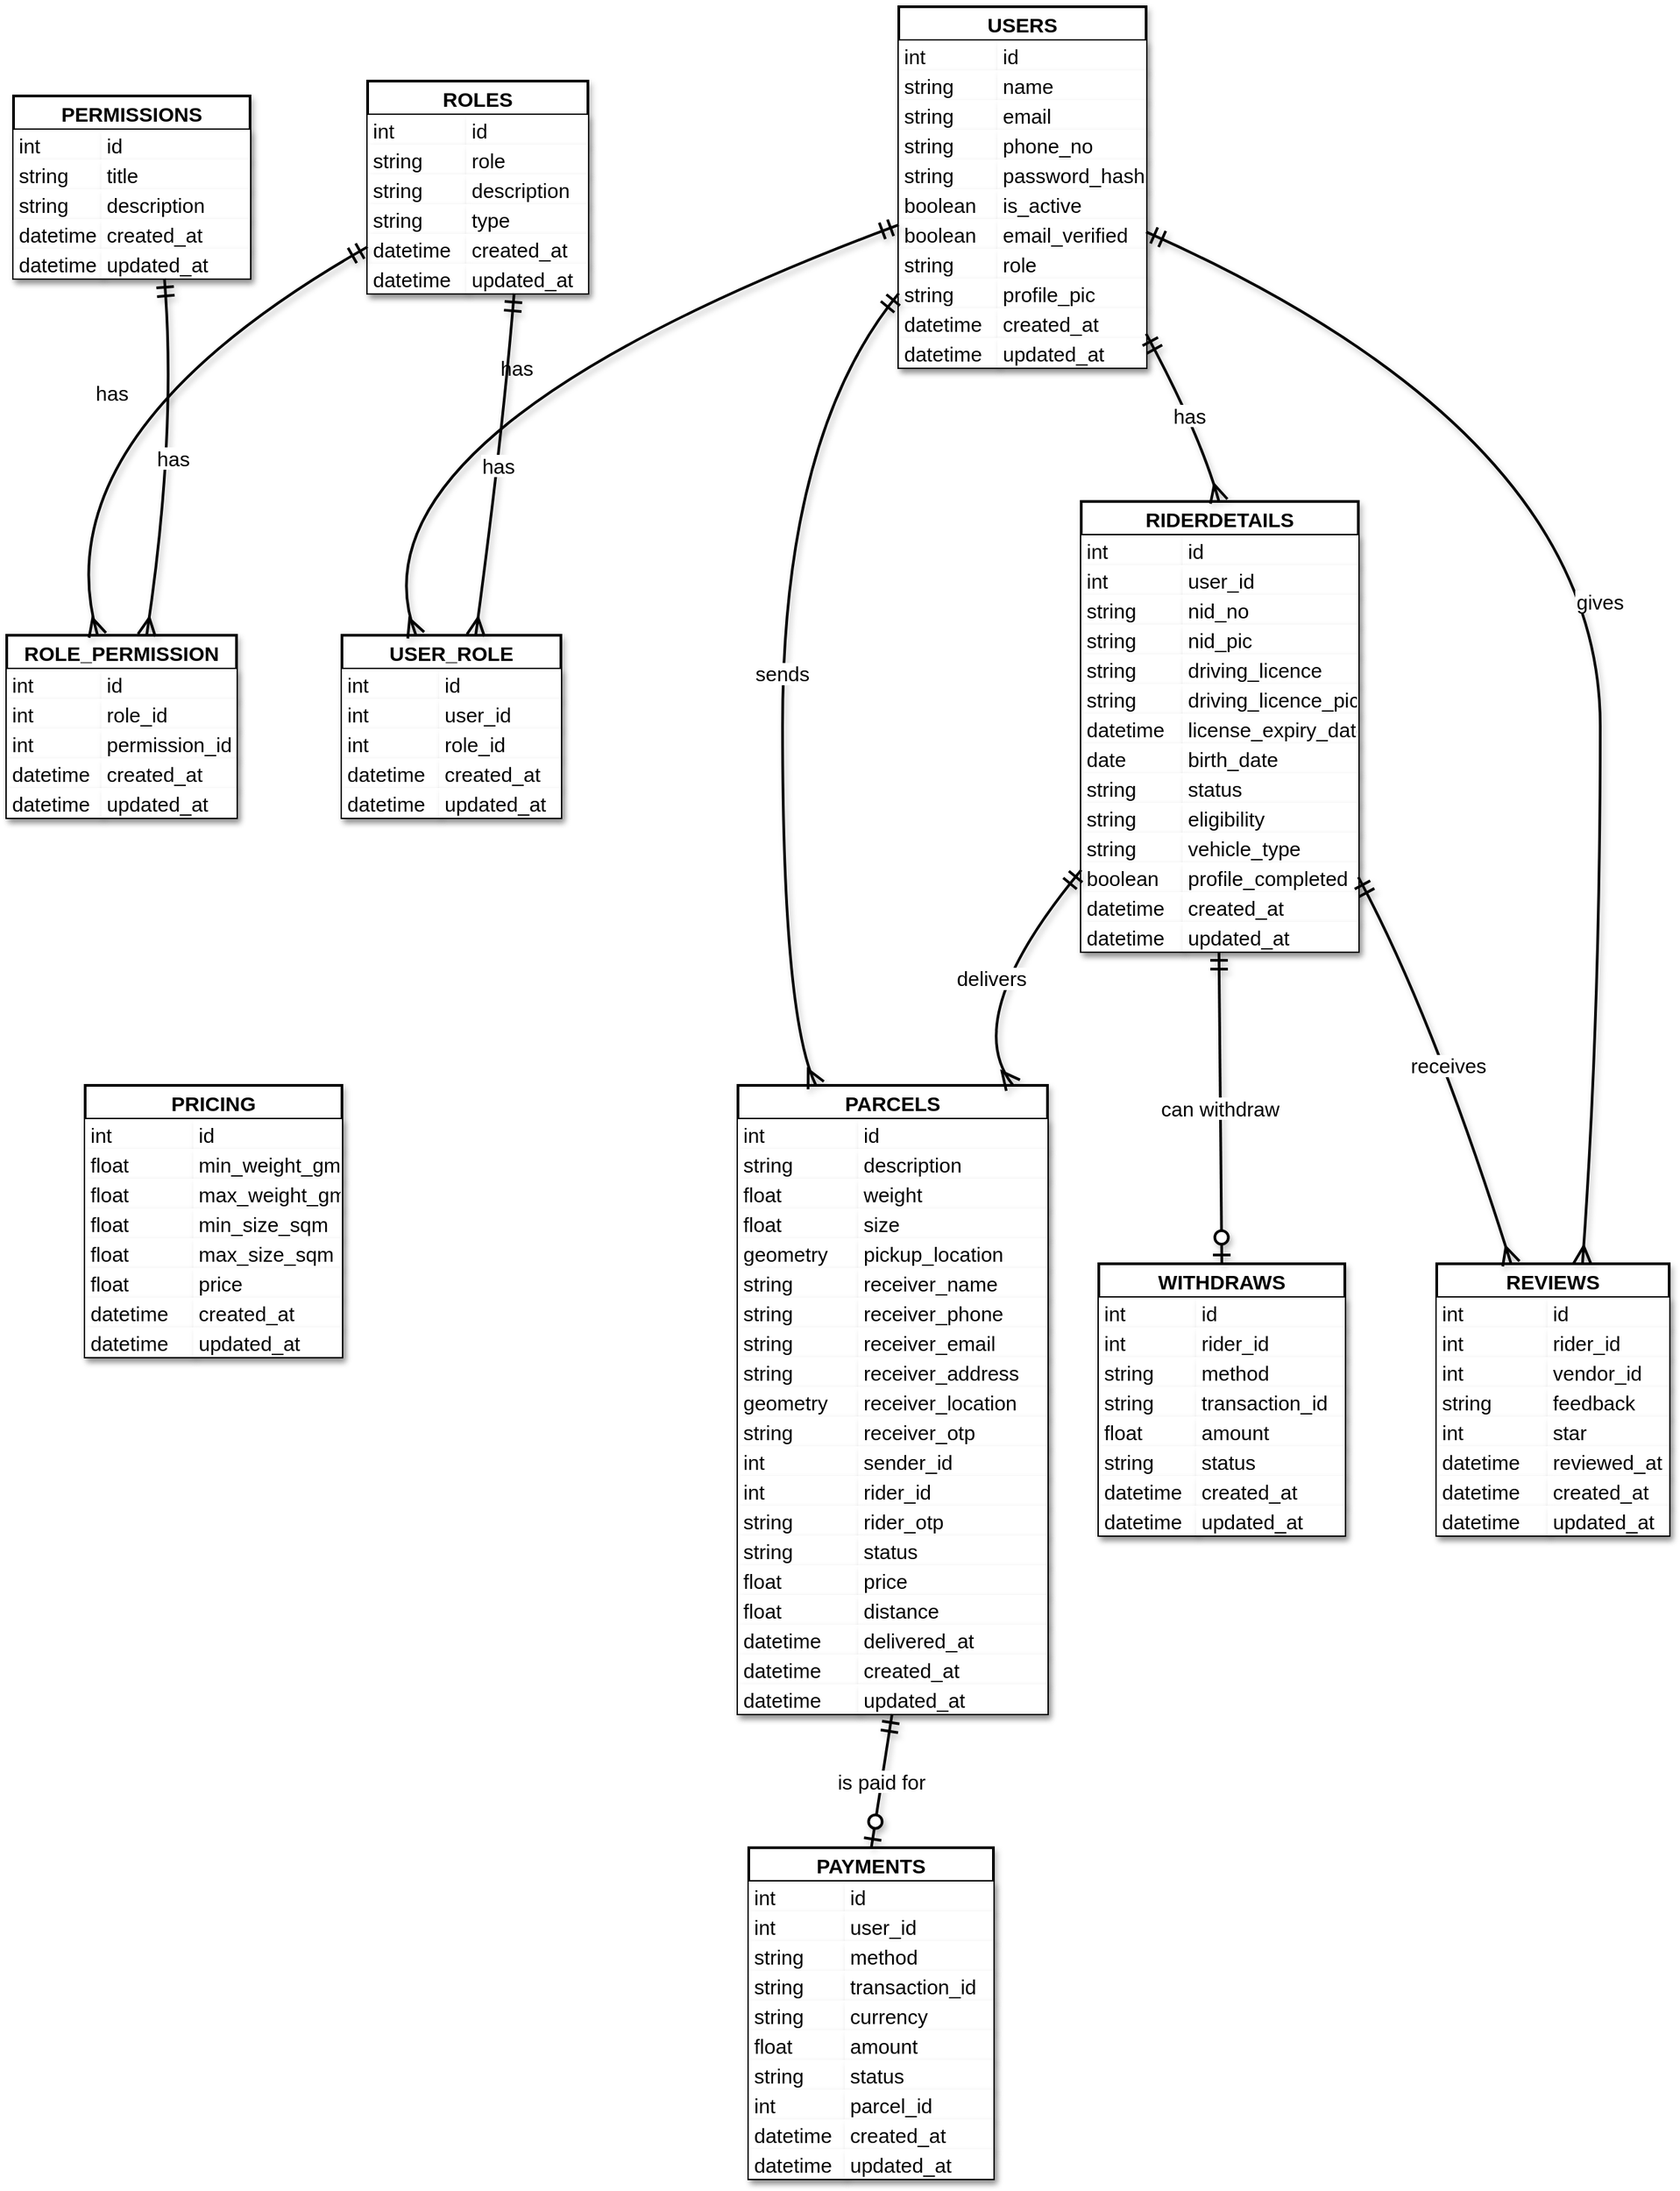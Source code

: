 <mxfile version="24.4.0" type="device">
  <diagram name="Page-1" id="jytQSdiYGOSv07Mp8htY">
    <mxGraphModel dx="2200" dy="1310" grid="1" gridSize="10" guides="1" tooltips="1" connect="1" arrows="1" fold="1" page="1" pageScale="1" pageWidth="850" pageHeight="1100" math="0" shadow="0">
      <root>
        <mxCell id="0" />
        <mxCell id="1" parent="0" />
        <mxCell id="9lTHU1FHQdHA7-ZyIOY5-1" value="USERS" style="shape=table;startSize=25;container=1;collapsible=0;childLayout=tableLayout;fixedRows=1;rowLines=1;fontStyle=1;align=center;resizeLast=1;fontFamily=Helvetica;fontSize=15;strokeWidth=2;shadow=1;" vertex="1" parent="1">
          <mxGeometry x="680" y="20" width="183" height="267" as="geometry" />
        </mxCell>
        <mxCell id="9lTHU1FHQdHA7-ZyIOY5-2" style="shape=tableRow;horizontal=0;startSize=0;swimlaneHead=0;swimlaneBody=0;collapsible=0;dropTarget=0;points=[[0,0.5],[1,0.5]];portConstraint=eastwest;top=0;left=0;right=0;bottom=0;fontFamily=Helvetica;fontSize=15;strokeWidth=2;shadow=1;" vertex="1" parent="9lTHU1FHQdHA7-ZyIOY5-1">
          <mxGeometry y="25" width="183" height="22" as="geometry" />
        </mxCell>
        <mxCell id="9lTHU1FHQdHA7-ZyIOY5-3" value="int" style="shape=partialRectangle;connectable=0;top=0;left=0;bottom=0;right=0;align=left;spacingLeft=2;overflow=hidden;fontSize=15;fontFamily=Helvetica;strokeWidth=2;shadow=1;" vertex="1" parent="9lTHU1FHQdHA7-ZyIOY5-2">
          <mxGeometry width="73" height="22" as="geometry">
            <mxRectangle width="73" height="22" as="alternateBounds" />
          </mxGeometry>
        </mxCell>
        <mxCell id="9lTHU1FHQdHA7-ZyIOY5-4" value="id" style="shape=partialRectangle;connectable=0;top=0;left=0;bottom=0;right=0;align=left;spacingLeft=2;overflow=hidden;fontSize=15;fontFamily=Helvetica;strokeWidth=2;shadow=1;" vertex="1" parent="9lTHU1FHQdHA7-ZyIOY5-2">
          <mxGeometry x="73" width="110" height="22" as="geometry">
            <mxRectangle width="110" height="22" as="alternateBounds" />
          </mxGeometry>
        </mxCell>
        <mxCell id="9lTHU1FHQdHA7-ZyIOY5-5" style="shape=tableRow;horizontal=0;startSize=0;swimlaneHead=0;swimlaneBody=0;collapsible=0;dropTarget=0;points=[[0,0.5],[1,0.5]];portConstraint=eastwest;top=0;left=0;right=0;bottom=0;fontFamily=Helvetica;fontSize=15;strokeWidth=2;shadow=1;" vertex="1" parent="9lTHU1FHQdHA7-ZyIOY5-1">
          <mxGeometry y="47" width="183" height="22" as="geometry" />
        </mxCell>
        <mxCell id="9lTHU1FHQdHA7-ZyIOY5-6" value="string" style="shape=partialRectangle;connectable=0;top=0;left=0;bottom=0;right=0;align=left;spacingLeft=2;overflow=hidden;fontSize=15;fontFamily=Helvetica;strokeWidth=2;shadow=1;" vertex="1" parent="9lTHU1FHQdHA7-ZyIOY5-5">
          <mxGeometry width="73" height="22" as="geometry">
            <mxRectangle width="73" height="22" as="alternateBounds" />
          </mxGeometry>
        </mxCell>
        <mxCell id="9lTHU1FHQdHA7-ZyIOY5-7" value="name" style="shape=partialRectangle;connectable=0;top=0;left=0;bottom=0;right=0;align=left;spacingLeft=2;overflow=hidden;fontSize=15;fontFamily=Helvetica;strokeWidth=2;shadow=1;" vertex="1" parent="9lTHU1FHQdHA7-ZyIOY5-5">
          <mxGeometry x="73" width="110" height="22" as="geometry">
            <mxRectangle width="110" height="22" as="alternateBounds" />
          </mxGeometry>
        </mxCell>
        <mxCell id="9lTHU1FHQdHA7-ZyIOY5-8" style="shape=tableRow;horizontal=0;startSize=0;swimlaneHead=0;swimlaneBody=0;collapsible=0;dropTarget=0;points=[[0,0.5],[1,0.5]];portConstraint=eastwest;top=0;left=0;right=0;bottom=0;fontFamily=Helvetica;fontSize=15;strokeWidth=2;shadow=1;" vertex="1" parent="9lTHU1FHQdHA7-ZyIOY5-1">
          <mxGeometry y="69" width="183" height="22" as="geometry" />
        </mxCell>
        <mxCell id="9lTHU1FHQdHA7-ZyIOY5-9" value="string" style="shape=partialRectangle;connectable=0;top=0;left=0;bottom=0;right=0;align=left;spacingLeft=2;overflow=hidden;fontSize=15;fontFamily=Helvetica;strokeWidth=2;shadow=1;" vertex="1" parent="9lTHU1FHQdHA7-ZyIOY5-8">
          <mxGeometry width="73" height="22" as="geometry">
            <mxRectangle width="73" height="22" as="alternateBounds" />
          </mxGeometry>
        </mxCell>
        <mxCell id="9lTHU1FHQdHA7-ZyIOY5-10" value="email" style="shape=partialRectangle;connectable=0;top=0;left=0;bottom=0;right=0;align=left;spacingLeft=2;overflow=hidden;fontSize=15;fontFamily=Helvetica;strokeWidth=2;shadow=1;" vertex="1" parent="9lTHU1FHQdHA7-ZyIOY5-8">
          <mxGeometry x="73" width="110" height="22" as="geometry">
            <mxRectangle width="110" height="22" as="alternateBounds" />
          </mxGeometry>
        </mxCell>
        <mxCell id="9lTHU1FHQdHA7-ZyIOY5-11" style="shape=tableRow;horizontal=0;startSize=0;swimlaneHead=0;swimlaneBody=0;collapsible=0;dropTarget=0;points=[[0,0.5],[1,0.5]];portConstraint=eastwest;top=0;left=0;right=0;bottom=0;fontFamily=Helvetica;fontSize=15;strokeWidth=2;shadow=1;" vertex="1" parent="9lTHU1FHQdHA7-ZyIOY5-1">
          <mxGeometry y="91" width="183" height="22" as="geometry" />
        </mxCell>
        <mxCell id="9lTHU1FHQdHA7-ZyIOY5-12" value="string" style="shape=partialRectangle;connectable=0;top=0;left=0;bottom=0;right=0;align=left;spacingLeft=2;overflow=hidden;fontSize=15;fontFamily=Helvetica;strokeWidth=2;shadow=1;" vertex="1" parent="9lTHU1FHQdHA7-ZyIOY5-11">
          <mxGeometry width="73" height="22" as="geometry">
            <mxRectangle width="73" height="22" as="alternateBounds" />
          </mxGeometry>
        </mxCell>
        <mxCell id="9lTHU1FHQdHA7-ZyIOY5-13" value="phone_no" style="shape=partialRectangle;connectable=0;top=0;left=0;bottom=0;right=0;align=left;spacingLeft=2;overflow=hidden;fontSize=15;fontFamily=Helvetica;strokeWidth=2;shadow=1;" vertex="1" parent="9lTHU1FHQdHA7-ZyIOY5-11">
          <mxGeometry x="73" width="110" height="22" as="geometry">
            <mxRectangle width="110" height="22" as="alternateBounds" />
          </mxGeometry>
        </mxCell>
        <mxCell id="9lTHU1FHQdHA7-ZyIOY5-14" style="shape=tableRow;horizontal=0;startSize=0;swimlaneHead=0;swimlaneBody=0;collapsible=0;dropTarget=0;points=[[0,0.5],[1,0.5]];portConstraint=eastwest;top=0;left=0;right=0;bottom=0;fontFamily=Helvetica;fontSize=15;strokeWidth=2;shadow=1;" vertex="1" parent="9lTHU1FHQdHA7-ZyIOY5-1">
          <mxGeometry y="113" width="183" height="22" as="geometry" />
        </mxCell>
        <mxCell id="9lTHU1FHQdHA7-ZyIOY5-15" value="string" style="shape=partialRectangle;connectable=0;top=0;left=0;bottom=0;right=0;align=left;spacingLeft=2;overflow=hidden;fontSize=15;fontFamily=Helvetica;strokeWidth=2;shadow=1;" vertex="1" parent="9lTHU1FHQdHA7-ZyIOY5-14">
          <mxGeometry width="73" height="22" as="geometry">
            <mxRectangle width="73" height="22" as="alternateBounds" />
          </mxGeometry>
        </mxCell>
        <mxCell id="9lTHU1FHQdHA7-ZyIOY5-16" value="password_hash" style="shape=partialRectangle;connectable=0;top=0;left=0;bottom=0;right=0;align=left;spacingLeft=2;overflow=hidden;fontSize=15;fontFamily=Helvetica;strokeWidth=2;shadow=1;" vertex="1" parent="9lTHU1FHQdHA7-ZyIOY5-14">
          <mxGeometry x="73" width="110" height="22" as="geometry">
            <mxRectangle width="110" height="22" as="alternateBounds" />
          </mxGeometry>
        </mxCell>
        <mxCell id="9lTHU1FHQdHA7-ZyIOY5-17" style="shape=tableRow;horizontal=0;startSize=0;swimlaneHead=0;swimlaneBody=0;collapsible=0;dropTarget=0;points=[[0,0.5],[1,0.5]];portConstraint=eastwest;top=0;left=0;right=0;bottom=0;fontFamily=Helvetica;fontSize=15;strokeWidth=2;shadow=1;" vertex="1" parent="9lTHU1FHQdHA7-ZyIOY5-1">
          <mxGeometry y="135" width="183" height="22" as="geometry" />
        </mxCell>
        <mxCell id="9lTHU1FHQdHA7-ZyIOY5-18" value="boolean" style="shape=partialRectangle;connectable=0;top=0;left=0;bottom=0;right=0;align=left;spacingLeft=2;overflow=hidden;fontSize=15;fontFamily=Helvetica;strokeWidth=2;shadow=1;" vertex="1" parent="9lTHU1FHQdHA7-ZyIOY5-17">
          <mxGeometry width="73" height="22" as="geometry">
            <mxRectangle width="73" height="22" as="alternateBounds" />
          </mxGeometry>
        </mxCell>
        <mxCell id="9lTHU1FHQdHA7-ZyIOY5-19" value="is_active" style="shape=partialRectangle;connectable=0;top=0;left=0;bottom=0;right=0;align=left;spacingLeft=2;overflow=hidden;fontSize=15;fontFamily=Helvetica;strokeWidth=2;shadow=1;" vertex="1" parent="9lTHU1FHQdHA7-ZyIOY5-17">
          <mxGeometry x="73" width="110" height="22" as="geometry">
            <mxRectangle width="110" height="22" as="alternateBounds" />
          </mxGeometry>
        </mxCell>
        <mxCell id="9lTHU1FHQdHA7-ZyIOY5-20" style="shape=tableRow;horizontal=0;startSize=0;swimlaneHead=0;swimlaneBody=0;collapsible=0;dropTarget=0;points=[[0,0.5],[1,0.5]];portConstraint=eastwest;top=0;left=0;right=0;bottom=0;fontFamily=Helvetica;fontSize=15;strokeWidth=2;shadow=1;" vertex="1" parent="9lTHU1FHQdHA7-ZyIOY5-1">
          <mxGeometry y="157" width="183" height="22" as="geometry" />
        </mxCell>
        <mxCell id="9lTHU1FHQdHA7-ZyIOY5-21" value="boolean" style="shape=partialRectangle;connectable=0;top=0;left=0;bottom=0;right=0;align=left;spacingLeft=2;overflow=hidden;fontSize=15;fontFamily=Helvetica;strokeWidth=2;shadow=1;" vertex="1" parent="9lTHU1FHQdHA7-ZyIOY5-20">
          <mxGeometry width="73" height="22" as="geometry">
            <mxRectangle width="73" height="22" as="alternateBounds" />
          </mxGeometry>
        </mxCell>
        <mxCell id="9lTHU1FHQdHA7-ZyIOY5-22" value="email_verified" style="shape=partialRectangle;connectable=0;top=0;left=0;bottom=0;right=0;align=left;spacingLeft=2;overflow=hidden;fontSize=15;fontFamily=Helvetica;strokeWidth=2;shadow=1;" vertex="1" parent="9lTHU1FHQdHA7-ZyIOY5-20">
          <mxGeometry x="73" width="110" height="22" as="geometry">
            <mxRectangle width="110" height="22" as="alternateBounds" />
          </mxGeometry>
        </mxCell>
        <mxCell id="9lTHU1FHQdHA7-ZyIOY5-23" style="shape=tableRow;horizontal=0;startSize=0;swimlaneHead=0;swimlaneBody=0;collapsible=0;dropTarget=0;points=[[0,0.5],[1,0.5]];portConstraint=eastwest;top=0;left=0;right=0;bottom=0;fontFamily=Helvetica;fontSize=15;strokeWidth=2;shadow=1;" vertex="1" parent="9lTHU1FHQdHA7-ZyIOY5-1">
          <mxGeometry y="179" width="183" height="22" as="geometry" />
        </mxCell>
        <mxCell id="9lTHU1FHQdHA7-ZyIOY5-24" value="string" style="shape=partialRectangle;connectable=0;top=0;left=0;bottom=0;right=0;align=left;spacingLeft=2;overflow=hidden;fontSize=15;fontFamily=Helvetica;strokeWidth=2;shadow=1;" vertex="1" parent="9lTHU1FHQdHA7-ZyIOY5-23">
          <mxGeometry width="73" height="22" as="geometry">
            <mxRectangle width="73" height="22" as="alternateBounds" />
          </mxGeometry>
        </mxCell>
        <mxCell id="9lTHU1FHQdHA7-ZyIOY5-25" value="role" style="shape=partialRectangle;connectable=0;top=0;left=0;bottom=0;right=0;align=left;spacingLeft=2;overflow=hidden;fontSize=15;fontFamily=Helvetica;strokeWidth=2;shadow=1;" vertex="1" parent="9lTHU1FHQdHA7-ZyIOY5-23">
          <mxGeometry x="73" width="110" height="22" as="geometry">
            <mxRectangle width="110" height="22" as="alternateBounds" />
          </mxGeometry>
        </mxCell>
        <mxCell id="9lTHU1FHQdHA7-ZyIOY5-26" style="shape=tableRow;horizontal=0;startSize=0;swimlaneHead=0;swimlaneBody=0;collapsible=0;dropTarget=0;points=[[0,0.5],[1,0.5]];portConstraint=eastwest;top=0;left=0;right=0;bottom=0;fontFamily=Helvetica;fontSize=15;strokeWidth=2;shadow=1;" vertex="1" parent="9lTHU1FHQdHA7-ZyIOY5-1">
          <mxGeometry y="201" width="183" height="22" as="geometry" />
        </mxCell>
        <mxCell id="9lTHU1FHQdHA7-ZyIOY5-27" value="string" style="shape=partialRectangle;connectable=0;top=0;left=0;bottom=0;right=0;align=left;spacingLeft=2;overflow=hidden;fontSize=15;fontFamily=Helvetica;strokeWidth=2;shadow=1;" vertex="1" parent="9lTHU1FHQdHA7-ZyIOY5-26">
          <mxGeometry width="73" height="22" as="geometry">
            <mxRectangle width="73" height="22" as="alternateBounds" />
          </mxGeometry>
        </mxCell>
        <mxCell id="9lTHU1FHQdHA7-ZyIOY5-28" value="profile_pic" style="shape=partialRectangle;connectable=0;top=0;left=0;bottom=0;right=0;align=left;spacingLeft=2;overflow=hidden;fontSize=15;fontFamily=Helvetica;strokeWidth=2;shadow=1;" vertex="1" parent="9lTHU1FHQdHA7-ZyIOY5-26">
          <mxGeometry x="73" width="110" height="22" as="geometry">
            <mxRectangle width="110" height="22" as="alternateBounds" />
          </mxGeometry>
        </mxCell>
        <mxCell id="9lTHU1FHQdHA7-ZyIOY5-29" style="shape=tableRow;horizontal=0;startSize=0;swimlaneHead=0;swimlaneBody=0;collapsible=0;dropTarget=0;points=[[0,0.5],[1,0.5]];portConstraint=eastwest;top=0;left=0;right=0;bottom=0;fontFamily=Helvetica;fontSize=15;strokeWidth=2;shadow=1;" vertex="1" parent="9lTHU1FHQdHA7-ZyIOY5-1">
          <mxGeometry y="223" width="183" height="22" as="geometry" />
        </mxCell>
        <mxCell id="9lTHU1FHQdHA7-ZyIOY5-30" value="datetime" style="shape=partialRectangle;connectable=0;top=0;left=0;bottom=0;right=0;align=left;spacingLeft=2;overflow=hidden;fontSize=15;fontFamily=Helvetica;strokeWidth=2;shadow=1;" vertex="1" parent="9lTHU1FHQdHA7-ZyIOY5-29">
          <mxGeometry width="73" height="22" as="geometry">
            <mxRectangle width="73" height="22" as="alternateBounds" />
          </mxGeometry>
        </mxCell>
        <mxCell id="9lTHU1FHQdHA7-ZyIOY5-31" value="created_at" style="shape=partialRectangle;connectable=0;top=0;left=0;bottom=0;right=0;align=left;spacingLeft=2;overflow=hidden;fontSize=15;fontFamily=Helvetica;strokeWidth=2;shadow=1;" vertex="1" parent="9lTHU1FHQdHA7-ZyIOY5-29">
          <mxGeometry x="73" width="110" height="22" as="geometry">
            <mxRectangle width="110" height="22" as="alternateBounds" />
          </mxGeometry>
        </mxCell>
        <mxCell id="9lTHU1FHQdHA7-ZyIOY5-32" style="shape=tableRow;horizontal=0;startSize=0;swimlaneHead=0;swimlaneBody=0;collapsible=0;dropTarget=0;points=[[0,0.5],[1,0.5]];portConstraint=eastwest;top=0;left=0;right=0;bottom=0;fontFamily=Helvetica;fontSize=15;strokeWidth=2;shadow=1;" vertex="1" parent="9lTHU1FHQdHA7-ZyIOY5-1">
          <mxGeometry y="245" width="183" height="22" as="geometry" />
        </mxCell>
        <mxCell id="9lTHU1FHQdHA7-ZyIOY5-33" value="datetime" style="shape=partialRectangle;connectable=0;top=0;left=0;bottom=0;right=0;align=left;spacingLeft=2;overflow=hidden;fontSize=15;fontFamily=Helvetica;strokeWidth=2;shadow=1;" vertex="1" parent="9lTHU1FHQdHA7-ZyIOY5-32">
          <mxGeometry width="73" height="22" as="geometry">
            <mxRectangle width="73" height="22" as="alternateBounds" />
          </mxGeometry>
        </mxCell>
        <mxCell id="9lTHU1FHQdHA7-ZyIOY5-34" value="updated_at" style="shape=partialRectangle;connectable=0;top=0;left=0;bottom=0;right=0;align=left;spacingLeft=2;overflow=hidden;fontSize=15;fontFamily=Helvetica;strokeWidth=2;shadow=1;" vertex="1" parent="9lTHU1FHQdHA7-ZyIOY5-32">
          <mxGeometry x="73" width="110" height="22" as="geometry">
            <mxRectangle width="110" height="22" as="alternateBounds" />
          </mxGeometry>
        </mxCell>
        <mxCell id="9lTHU1FHQdHA7-ZyIOY5-35" value="ROLES" style="shape=table;startSize=25;container=1;collapsible=0;childLayout=tableLayout;fixedRows=1;rowLines=1;fontStyle=1;align=center;resizeLast=1;fontFamily=Helvetica;fontSize=15;strokeWidth=2;shadow=1;" vertex="1" parent="1">
          <mxGeometry x="287" y="75" width="163" height="157" as="geometry" />
        </mxCell>
        <mxCell id="9lTHU1FHQdHA7-ZyIOY5-36" style="shape=tableRow;horizontal=0;startSize=0;swimlaneHead=0;swimlaneBody=0;collapsible=0;dropTarget=0;points=[[0,0.5],[1,0.5]];portConstraint=eastwest;top=0;left=0;right=0;bottom=0;fontFamily=Helvetica;fontSize=15;strokeWidth=2;shadow=1;" vertex="1" parent="9lTHU1FHQdHA7-ZyIOY5-35">
          <mxGeometry y="25" width="163" height="22" as="geometry" />
        </mxCell>
        <mxCell id="9lTHU1FHQdHA7-ZyIOY5-37" value="int" style="shape=partialRectangle;connectable=0;top=0;left=0;bottom=0;right=0;align=left;spacingLeft=2;overflow=hidden;fontSize=15;fontFamily=Helvetica;strokeWidth=2;shadow=1;" vertex="1" parent="9lTHU1FHQdHA7-ZyIOY5-36">
          <mxGeometry width="73" height="22" as="geometry">
            <mxRectangle width="73" height="22" as="alternateBounds" />
          </mxGeometry>
        </mxCell>
        <mxCell id="9lTHU1FHQdHA7-ZyIOY5-38" value="id" style="shape=partialRectangle;connectable=0;top=0;left=0;bottom=0;right=0;align=left;spacingLeft=2;overflow=hidden;fontSize=15;fontFamily=Helvetica;strokeWidth=2;shadow=1;" vertex="1" parent="9lTHU1FHQdHA7-ZyIOY5-36">
          <mxGeometry x="73" width="90" height="22" as="geometry">
            <mxRectangle width="90" height="22" as="alternateBounds" />
          </mxGeometry>
        </mxCell>
        <mxCell id="9lTHU1FHQdHA7-ZyIOY5-39" style="shape=tableRow;horizontal=0;startSize=0;swimlaneHead=0;swimlaneBody=0;collapsible=0;dropTarget=0;points=[[0,0.5],[1,0.5]];portConstraint=eastwest;top=0;left=0;right=0;bottom=0;fontFamily=Helvetica;fontSize=15;strokeWidth=2;shadow=1;" vertex="1" parent="9lTHU1FHQdHA7-ZyIOY5-35">
          <mxGeometry y="47" width="163" height="22" as="geometry" />
        </mxCell>
        <mxCell id="9lTHU1FHQdHA7-ZyIOY5-40" value="string" style="shape=partialRectangle;connectable=0;top=0;left=0;bottom=0;right=0;align=left;spacingLeft=2;overflow=hidden;fontSize=15;fontFamily=Helvetica;strokeWidth=2;shadow=1;" vertex="1" parent="9lTHU1FHQdHA7-ZyIOY5-39">
          <mxGeometry width="73" height="22" as="geometry">
            <mxRectangle width="73" height="22" as="alternateBounds" />
          </mxGeometry>
        </mxCell>
        <mxCell id="9lTHU1FHQdHA7-ZyIOY5-41" value="role" style="shape=partialRectangle;connectable=0;top=0;left=0;bottom=0;right=0;align=left;spacingLeft=2;overflow=hidden;fontSize=15;fontFamily=Helvetica;strokeWidth=2;shadow=1;" vertex="1" parent="9lTHU1FHQdHA7-ZyIOY5-39">
          <mxGeometry x="73" width="90" height="22" as="geometry">
            <mxRectangle width="90" height="22" as="alternateBounds" />
          </mxGeometry>
        </mxCell>
        <mxCell id="9lTHU1FHQdHA7-ZyIOY5-42" style="shape=tableRow;horizontal=0;startSize=0;swimlaneHead=0;swimlaneBody=0;collapsible=0;dropTarget=0;points=[[0,0.5],[1,0.5]];portConstraint=eastwest;top=0;left=0;right=0;bottom=0;fontFamily=Helvetica;fontSize=15;strokeWidth=2;shadow=1;" vertex="1" parent="9lTHU1FHQdHA7-ZyIOY5-35">
          <mxGeometry y="69" width="163" height="22" as="geometry" />
        </mxCell>
        <mxCell id="9lTHU1FHQdHA7-ZyIOY5-43" value="string" style="shape=partialRectangle;connectable=0;top=0;left=0;bottom=0;right=0;align=left;spacingLeft=2;overflow=hidden;fontSize=15;fontFamily=Helvetica;strokeWidth=2;shadow=1;" vertex="1" parent="9lTHU1FHQdHA7-ZyIOY5-42">
          <mxGeometry width="73" height="22" as="geometry">
            <mxRectangle width="73" height="22" as="alternateBounds" />
          </mxGeometry>
        </mxCell>
        <mxCell id="9lTHU1FHQdHA7-ZyIOY5-44" value="description" style="shape=partialRectangle;connectable=0;top=0;left=0;bottom=0;right=0;align=left;spacingLeft=2;overflow=hidden;fontSize=15;fontFamily=Helvetica;strokeWidth=2;shadow=1;" vertex="1" parent="9lTHU1FHQdHA7-ZyIOY5-42">
          <mxGeometry x="73" width="90" height="22" as="geometry">
            <mxRectangle width="90" height="22" as="alternateBounds" />
          </mxGeometry>
        </mxCell>
        <mxCell id="9lTHU1FHQdHA7-ZyIOY5-45" style="shape=tableRow;horizontal=0;startSize=0;swimlaneHead=0;swimlaneBody=0;collapsible=0;dropTarget=0;points=[[0,0.5],[1,0.5]];portConstraint=eastwest;top=0;left=0;right=0;bottom=0;fontFamily=Helvetica;fontSize=15;strokeWidth=2;shadow=1;" vertex="1" parent="9lTHU1FHQdHA7-ZyIOY5-35">
          <mxGeometry y="91" width="163" height="22" as="geometry" />
        </mxCell>
        <mxCell id="9lTHU1FHQdHA7-ZyIOY5-46" value="string" style="shape=partialRectangle;connectable=0;top=0;left=0;bottom=0;right=0;align=left;spacingLeft=2;overflow=hidden;fontSize=15;fontFamily=Helvetica;strokeWidth=2;shadow=1;" vertex="1" parent="9lTHU1FHQdHA7-ZyIOY5-45">
          <mxGeometry width="73" height="22" as="geometry">
            <mxRectangle width="73" height="22" as="alternateBounds" />
          </mxGeometry>
        </mxCell>
        <mxCell id="9lTHU1FHQdHA7-ZyIOY5-47" value="type" style="shape=partialRectangle;connectable=0;top=0;left=0;bottom=0;right=0;align=left;spacingLeft=2;overflow=hidden;fontSize=15;fontFamily=Helvetica;strokeWidth=2;shadow=1;" vertex="1" parent="9lTHU1FHQdHA7-ZyIOY5-45">
          <mxGeometry x="73" width="90" height="22" as="geometry">
            <mxRectangle width="90" height="22" as="alternateBounds" />
          </mxGeometry>
        </mxCell>
        <mxCell id="9lTHU1FHQdHA7-ZyIOY5-48" style="shape=tableRow;horizontal=0;startSize=0;swimlaneHead=0;swimlaneBody=0;collapsible=0;dropTarget=0;points=[[0,0.5],[1,0.5]];portConstraint=eastwest;top=0;left=0;right=0;bottom=0;fontFamily=Helvetica;fontSize=15;strokeWidth=2;shadow=1;" vertex="1" parent="9lTHU1FHQdHA7-ZyIOY5-35">
          <mxGeometry y="113" width="163" height="22" as="geometry" />
        </mxCell>
        <mxCell id="9lTHU1FHQdHA7-ZyIOY5-49" value="datetime" style="shape=partialRectangle;connectable=0;top=0;left=0;bottom=0;right=0;align=left;spacingLeft=2;overflow=hidden;fontSize=15;fontFamily=Helvetica;strokeWidth=2;shadow=1;" vertex="1" parent="9lTHU1FHQdHA7-ZyIOY5-48">
          <mxGeometry width="73" height="22" as="geometry">
            <mxRectangle width="73" height="22" as="alternateBounds" />
          </mxGeometry>
        </mxCell>
        <mxCell id="9lTHU1FHQdHA7-ZyIOY5-50" value="created_at" style="shape=partialRectangle;connectable=0;top=0;left=0;bottom=0;right=0;align=left;spacingLeft=2;overflow=hidden;fontSize=15;fontFamily=Helvetica;strokeWidth=2;shadow=1;" vertex="1" parent="9lTHU1FHQdHA7-ZyIOY5-48">
          <mxGeometry x="73" width="90" height="22" as="geometry">
            <mxRectangle width="90" height="22" as="alternateBounds" />
          </mxGeometry>
        </mxCell>
        <mxCell id="9lTHU1FHQdHA7-ZyIOY5-51" style="shape=tableRow;horizontal=0;startSize=0;swimlaneHead=0;swimlaneBody=0;collapsible=0;dropTarget=0;points=[[0,0.5],[1,0.5]];portConstraint=eastwest;top=0;left=0;right=0;bottom=0;fontFamily=Helvetica;fontSize=15;strokeWidth=2;shadow=1;" vertex="1" parent="9lTHU1FHQdHA7-ZyIOY5-35">
          <mxGeometry y="135" width="163" height="22" as="geometry" />
        </mxCell>
        <mxCell id="9lTHU1FHQdHA7-ZyIOY5-52" value="datetime" style="shape=partialRectangle;connectable=0;top=0;left=0;bottom=0;right=0;align=left;spacingLeft=2;overflow=hidden;fontSize=15;fontFamily=Helvetica;strokeWidth=2;shadow=1;" vertex="1" parent="9lTHU1FHQdHA7-ZyIOY5-51">
          <mxGeometry width="73" height="22" as="geometry">
            <mxRectangle width="73" height="22" as="alternateBounds" />
          </mxGeometry>
        </mxCell>
        <mxCell id="9lTHU1FHQdHA7-ZyIOY5-53" value="updated_at" style="shape=partialRectangle;connectable=0;top=0;left=0;bottom=0;right=0;align=left;spacingLeft=2;overflow=hidden;fontSize=15;fontFamily=Helvetica;strokeWidth=2;shadow=1;" vertex="1" parent="9lTHU1FHQdHA7-ZyIOY5-51">
          <mxGeometry x="73" width="90" height="22" as="geometry">
            <mxRectangle width="90" height="22" as="alternateBounds" />
          </mxGeometry>
        </mxCell>
        <mxCell id="9lTHU1FHQdHA7-ZyIOY5-54" value="PERMISSIONS" style="shape=table;startSize=25;container=1;collapsible=0;childLayout=tableLayout;fixedRows=1;rowLines=1;fontStyle=1;align=center;resizeLast=1;fontFamily=Helvetica;fontSize=15;strokeWidth=2;shadow=1;" vertex="1" parent="1">
          <mxGeometry x="25" y="86" width="175" height="135" as="geometry" />
        </mxCell>
        <mxCell id="9lTHU1FHQdHA7-ZyIOY5-55" style="shape=tableRow;horizontal=0;startSize=0;swimlaneHead=0;swimlaneBody=0;collapsible=0;dropTarget=0;points=[[0,0.5],[1,0.5]];portConstraint=eastwest;top=0;left=0;right=0;bottom=0;fontFamily=Helvetica;fontSize=15;strokeWidth=2;shadow=1;" vertex="1" parent="9lTHU1FHQdHA7-ZyIOY5-54">
          <mxGeometry y="25" width="175" height="22" as="geometry" />
        </mxCell>
        <mxCell id="9lTHU1FHQdHA7-ZyIOY5-56" value="int" style="shape=partialRectangle;connectable=0;top=0;left=0;bottom=0;right=0;align=left;spacingLeft=2;overflow=hidden;fontSize=15;fontFamily=Helvetica;strokeWidth=2;shadow=1;" vertex="1" parent="9lTHU1FHQdHA7-ZyIOY5-55">
          <mxGeometry width="65" height="22" as="geometry">
            <mxRectangle width="65" height="22" as="alternateBounds" />
          </mxGeometry>
        </mxCell>
        <mxCell id="9lTHU1FHQdHA7-ZyIOY5-57" value="id" style="shape=partialRectangle;connectable=0;top=0;left=0;bottom=0;right=0;align=left;spacingLeft=2;overflow=hidden;fontSize=15;fontFamily=Helvetica;strokeWidth=2;shadow=1;" vertex="1" parent="9lTHU1FHQdHA7-ZyIOY5-55">
          <mxGeometry x="65" width="110" height="22" as="geometry">
            <mxRectangle width="110" height="22" as="alternateBounds" />
          </mxGeometry>
        </mxCell>
        <mxCell id="9lTHU1FHQdHA7-ZyIOY5-58" style="shape=tableRow;horizontal=0;startSize=0;swimlaneHead=0;swimlaneBody=0;collapsible=0;dropTarget=0;points=[[0,0.5],[1,0.5]];portConstraint=eastwest;top=0;left=0;right=0;bottom=0;fontFamily=Helvetica;fontSize=15;strokeWidth=2;shadow=1;" vertex="1" parent="9lTHU1FHQdHA7-ZyIOY5-54">
          <mxGeometry y="47" width="175" height="22" as="geometry" />
        </mxCell>
        <mxCell id="9lTHU1FHQdHA7-ZyIOY5-59" value="string" style="shape=partialRectangle;connectable=0;top=0;left=0;bottom=0;right=0;align=left;spacingLeft=2;overflow=hidden;fontSize=15;fontFamily=Helvetica;strokeWidth=2;shadow=1;" vertex="1" parent="9lTHU1FHQdHA7-ZyIOY5-58">
          <mxGeometry width="65" height="22" as="geometry">
            <mxRectangle width="65" height="22" as="alternateBounds" />
          </mxGeometry>
        </mxCell>
        <mxCell id="9lTHU1FHQdHA7-ZyIOY5-60" value="title" style="shape=partialRectangle;connectable=0;top=0;left=0;bottom=0;right=0;align=left;spacingLeft=2;overflow=hidden;fontSize=15;fontFamily=Helvetica;strokeWidth=2;shadow=1;" vertex="1" parent="9lTHU1FHQdHA7-ZyIOY5-58">
          <mxGeometry x="65" width="110" height="22" as="geometry">
            <mxRectangle width="110" height="22" as="alternateBounds" />
          </mxGeometry>
        </mxCell>
        <mxCell id="9lTHU1FHQdHA7-ZyIOY5-61" style="shape=tableRow;horizontal=0;startSize=0;swimlaneHead=0;swimlaneBody=0;collapsible=0;dropTarget=0;points=[[0,0.5],[1,0.5]];portConstraint=eastwest;top=0;left=0;right=0;bottom=0;fontFamily=Helvetica;fontSize=15;strokeWidth=2;shadow=1;" vertex="1" parent="9lTHU1FHQdHA7-ZyIOY5-54">
          <mxGeometry y="69" width="175" height="22" as="geometry" />
        </mxCell>
        <mxCell id="9lTHU1FHQdHA7-ZyIOY5-62" value="string" style="shape=partialRectangle;connectable=0;top=0;left=0;bottom=0;right=0;align=left;spacingLeft=2;overflow=hidden;fontSize=15;fontFamily=Helvetica;strokeWidth=2;shadow=1;" vertex="1" parent="9lTHU1FHQdHA7-ZyIOY5-61">
          <mxGeometry width="65" height="22" as="geometry">
            <mxRectangle width="65" height="22" as="alternateBounds" />
          </mxGeometry>
        </mxCell>
        <mxCell id="9lTHU1FHQdHA7-ZyIOY5-63" value="description" style="shape=partialRectangle;connectable=0;top=0;left=0;bottom=0;right=0;align=left;spacingLeft=2;overflow=hidden;fontSize=15;fontFamily=Helvetica;strokeWidth=2;shadow=1;" vertex="1" parent="9lTHU1FHQdHA7-ZyIOY5-61">
          <mxGeometry x="65" width="110" height="22" as="geometry">
            <mxRectangle width="110" height="22" as="alternateBounds" />
          </mxGeometry>
        </mxCell>
        <mxCell id="9lTHU1FHQdHA7-ZyIOY5-64" style="shape=tableRow;horizontal=0;startSize=0;swimlaneHead=0;swimlaneBody=0;collapsible=0;dropTarget=0;points=[[0,0.5],[1,0.5]];portConstraint=eastwest;top=0;left=0;right=0;bottom=0;fontFamily=Helvetica;fontSize=15;strokeWidth=2;shadow=1;" vertex="1" parent="9lTHU1FHQdHA7-ZyIOY5-54">
          <mxGeometry y="91" width="175" height="22" as="geometry" />
        </mxCell>
        <mxCell id="9lTHU1FHQdHA7-ZyIOY5-65" value="datetime" style="shape=partialRectangle;connectable=0;top=0;left=0;bottom=0;right=0;align=left;spacingLeft=2;overflow=hidden;fontSize=15;fontFamily=Helvetica;strokeWidth=2;shadow=1;" vertex="1" parent="9lTHU1FHQdHA7-ZyIOY5-64">
          <mxGeometry width="65" height="22" as="geometry">
            <mxRectangle width="65" height="22" as="alternateBounds" />
          </mxGeometry>
        </mxCell>
        <mxCell id="9lTHU1FHQdHA7-ZyIOY5-66" value="created_at" style="shape=partialRectangle;connectable=0;top=0;left=0;bottom=0;right=0;align=left;spacingLeft=2;overflow=hidden;fontSize=15;fontFamily=Helvetica;strokeWidth=2;shadow=1;" vertex="1" parent="9lTHU1FHQdHA7-ZyIOY5-64">
          <mxGeometry x="65" width="110" height="22" as="geometry">
            <mxRectangle width="110" height="22" as="alternateBounds" />
          </mxGeometry>
        </mxCell>
        <mxCell id="9lTHU1FHQdHA7-ZyIOY5-67" style="shape=tableRow;horizontal=0;startSize=0;swimlaneHead=0;swimlaneBody=0;collapsible=0;dropTarget=0;points=[[0,0.5],[1,0.5]];portConstraint=eastwest;top=0;left=0;right=0;bottom=0;fontFamily=Helvetica;fontSize=15;strokeWidth=2;shadow=1;" vertex="1" parent="9lTHU1FHQdHA7-ZyIOY5-54">
          <mxGeometry y="113" width="175" height="22" as="geometry" />
        </mxCell>
        <mxCell id="9lTHU1FHQdHA7-ZyIOY5-68" value="datetime" style="shape=partialRectangle;connectable=0;top=0;left=0;bottom=0;right=0;align=left;spacingLeft=2;overflow=hidden;fontSize=15;fontFamily=Helvetica;strokeWidth=2;shadow=1;" vertex="1" parent="9lTHU1FHQdHA7-ZyIOY5-67">
          <mxGeometry width="65" height="22" as="geometry">
            <mxRectangle width="65" height="22" as="alternateBounds" />
          </mxGeometry>
        </mxCell>
        <mxCell id="9lTHU1FHQdHA7-ZyIOY5-69" value="updated_at" style="shape=partialRectangle;connectable=0;top=0;left=0;bottom=0;right=0;align=left;spacingLeft=2;overflow=hidden;fontSize=15;fontFamily=Helvetica;strokeWidth=2;shadow=1;" vertex="1" parent="9lTHU1FHQdHA7-ZyIOY5-67">
          <mxGeometry x="65" width="110" height="22" as="geometry">
            <mxRectangle width="110" height="22" as="alternateBounds" />
          </mxGeometry>
        </mxCell>
        <mxCell id="9lTHU1FHQdHA7-ZyIOY5-70" value="ROLE_PERMISSION" style="shape=table;startSize=25;container=1;collapsible=0;childLayout=tableLayout;fixedRows=1;rowLines=1;fontStyle=1;align=center;resizeLast=1;fontFamily=Helvetica;fontSize=15;strokeWidth=2;shadow=1;" vertex="1" parent="1">
          <mxGeometry x="20" y="485" width="170" height="135" as="geometry" />
        </mxCell>
        <mxCell id="9lTHU1FHQdHA7-ZyIOY5-71" style="shape=tableRow;horizontal=0;startSize=0;swimlaneHead=0;swimlaneBody=0;collapsible=0;dropTarget=0;points=[[0,0.5],[1,0.5]];portConstraint=eastwest;top=0;left=0;right=0;bottom=0;fontFamily=Helvetica;fontSize=15;strokeWidth=2;shadow=1;" vertex="1" parent="9lTHU1FHQdHA7-ZyIOY5-70">
          <mxGeometry y="25" width="170" height="22" as="geometry" />
        </mxCell>
        <mxCell id="9lTHU1FHQdHA7-ZyIOY5-72" value="int" style="shape=partialRectangle;connectable=0;top=0;left=0;bottom=0;right=0;align=left;spacingLeft=2;overflow=hidden;fontSize=15;fontFamily=Helvetica;strokeWidth=2;shadow=1;" vertex="1" parent="9lTHU1FHQdHA7-ZyIOY5-71">
          <mxGeometry width="70" height="22" as="geometry">
            <mxRectangle width="70" height="22" as="alternateBounds" />
          </mxGeometry>
        </mxCell>
        <mxCell id="9lTHU1FHQdHA7-ZyIOY5-73" value="id" style="shape=partialRectangle;connectable=0;top=0;left=0;bottom=0;right=0;align=left;spacingLeft=2;overflow=hidden;fontSize=15;fontFamily=Helvetica;strokeWidth=2;shadow=1;" vertex="1" parent="9lTHU1FHQdHA7-ZyIOY5-71">
          <mxGeometry x="70" width="100" height="22" as="geometry">
            <mxRectangle width="100" height="22" as="alternateBounds" />
          </mxGeometry>
        </mxCell>
        <mxCell id="9lTHU1FHQdHA7-ZyIOY5-74" style="shape=tableRow;horizontal=0;startSize=0;swimlaneHead=0;swimlaneBody=0;collapsible=0;dropTarget=0;points=[[0,0.5],[1,0.5]];portConstraint=eastwest;top=0;left=0;right=0;bottom=0;fontFamily=Helvetica;fontSize=15;strokeWidth=2;shadow=1;" vertex="1" parent="9lTHU1FHQdHA7-ZyIOY5-70">
          <mxGeometry y="47" width="170" height="22" as="geometry" />
        </mxCell>
        <mxCell id="9lTHU1FHQdHA7-ZyIOY5-75" value="int" style="shape=partialRectangle;connectable=0;top=0;left=0;bottom=0;right=0;align=left;spacingLeft=2;overflow=hidden;fontSize=15;fontFamily=Helvetica;strokeWidth=2;shadow=1;" vertex="1" parent="9lTHU1FHQdHA7-ZyIOY5-74">
          <mxGeometry width="70" height="22" as="geometry">
            <mxRectangle width="70" height="22" as="alternateBounds" />
          </mxGeometry>
        </mxCell>
        <mxCell id="9lTHU1FHQdHA7-ZyIOY5-76" value="role_id" style="shape=partialRectangle;connectable=0;top=0;left=0;bottom=0;right=0;align=left;spacingLeft=2;overflow=hidden;fontSize=15;fontFamily=Helvetica;strokeWidth=2;shadow=1;" vertex="1" parent="9lTHU1FHQdHA7-ZyIOY5-74">
          <mxGeometry x="70" width="100" height="22" as="geometry">
            <mxRectangle width="100" height="22" as="alternateBounds" />
          </mxGeometry>
        </mxCell>
        <mxCell id="9lTHU1FHQdHA7-ZyIOY5-77" style="shape=tableRow;horizontal=0;startSize=0;swimlaneHead=0;swimlaneBody=0;collapsible=0;dropTarget=0;points=[[0,0.5],[1,0.5]];portConstraint=eastwest;top=0;left=0;right=0;bottom=0;fontFamily=Helvetica;fontSize=15;strokeWidth=2;shadow=1;" vertex="1" parent="9lTHU1FHQdHA7-ZyIOY5-70">
          <mxGeometry y="69" width="170" height="22" as="geometry" />
        </mxCell>
        <mxCell id="9lTHU1FHQdHA7-ZyIOY5-78" value="int" style="shape=partialRectangle;connectable=0;top=0;left=0;bottom=0;right=0;align=left;spacingLeft=2;overflow=hidden;fontSize=15;fontFamily=Helvetica;strokeWidth=2;shadow=1;" vertex="1" parent="9lTHU1FHQdHA7-ZyIOY5-77">
          <mxGeometry width="70" height="22" as="geometry">
            <mxRectangle width="70" height="22" as="alternateBounds" />
          </mxGeometry>
        </mxCell>
        <mxCell id="9lTHU1FHQdHA7-ZyIOY5-79" value="permission_id" style="shape=partialRectangle;connectable=0;top=0;left=0;bottom=0;right=0;align=left;spacingLeft=2;overflow=hidden;fontSize=15;fontFamily=Helvetica;strokeWidth=2;shadow=1;" vertex="1" parent="9lTHU1FHQdHA7-ZyIOY5-77">
          <mxGeometry x="70" width="100" height="22" as="geometry">
            <mxRectangle width="100" height="22" as="alternateBounds" />
          </mxGeometry>
        </mxCell>
        <mxCell id="9lTHU1FHQdHA7-ZyIOY5-80" style="shape=tableRow;horizontal=0;startSize=0;swimlaneHead=0;swimlaneBody=0;collapsible=0;dropTarget=0;points=[[0,0.5],[1,0.5]];portConstraint=eastwest;top=0;left=0;right=0;bottom=0;fontFamily=Helvetica;fontSize=15;strokeWidth=2;shadow=1;" vertex="1" parent="9lTHU1FHQdHA7-ZyIOY5-70">
          <mxGeometry y="91" width="170" height="22" as="geometry" />
        </mxCell>
        <mxCell id="9lTHU1FHQdHA7-ZyIOY5-81" value="datetime" style="shape=partialRectangle;connectable=0;top=0;left=0;bottom=0;right=0;align=left;spacingLeft=2;overflow=hidden;fontSize=15;fontFamily=Helvetica;strokeWidth=2;shadow=1;" vertex="1" parent="9lTHU1FHQdHA7-ZyIOY5-80">
          <mxGeometry width="70" height="22" as="geometry">
            <mxRectangle width="70" height="22" as="alternateBounds" />
          </mxGeometry>
        </mxCell>
        <mxCell id="9lTHU1FHQdHA7-ZyIOY5-82" value="created_at" style="shape=partialRectangle;connectable=0;top=0;left=0;bottom=0;right=0;align=left;spacingLeft=2;overflow=hidden;fontSize=15;fontFamily=Helvetica;strokeWidth=2;shadow=1;" vertex="1" parent="9lTHU1FHQdHA7-ZyIOY5-80">
          <mxGeometry x="70" width="100" height="22" as="geometry">
            <mxRectangle width="100" height="22" as="alternateBounds" />
          </mxGeometry>
        </mxCell>
        <mxCell id="9lTHU1FHQdHA7-ZyIOY5-83" style="shape=tableRow;horizontal=0;startSize=0;swimlaneHead=0;swimlaneBody=0;collapsible=0;dropTarget=0;points=[[0,0.5],[1,0.5]];portConstraint=eastwest;top=0;left=0;right=0;bottom=0;fontFamily=Helvetica;fontSize=15;strokeWidth=2;shadow=1;" vertex="1" parent="9lTHU1FHQdHA7-ZyIOY5-70">
          <mxGeometry y="113" width="170" height="22" as="geometry" />
        </mxCell>
        <mxCell id="9lTHU1FHQdHA7-ZyIOY5-84" value="datetime" style="shape=partialRectangle;connectable=0;top=0;left=0;bottom=0;right=0;align=left;spacingLeft=2;overflow=hidden;fontSize=15;fontFamily=Helvetica;strokeWidth=2;shadow=1;" vertex="1" parent="9lTHU1FHQdHA7-ZyIOY5-83">
          <mxGeometry width="70" height="22" as="geometry">
            <mxRectangle width="70" height="22" as="alternateBounds" />
          </mxGeometry>
        </mxCell>
        <mxCell id="9lTHU1FHQdHA7-ZyIOY5-85" value="updated_at" style="shape=partialRectangle;connectable=0;top=0;left=0;bottom=0;right=0;align=left;spacingLeft=2;overflow=hidden;fontSize=15;fontFamily=Helvetica;strokeWidth=2;shadow=1;" vertex="1" parent="9lTHU1FHQdHA7-ZyIOY5-83">
          <mxGeometry x="70" width="100" height="22" as="geometry">
            <mxRectangle width="100" height="22" as="alternateBounds" />
          </mxGeometry>
        </mxCell>
        <mxCell id="9lTHU1FHQdHA7-ZyIOY5-86" value="USER_ROLE" style="shape=table;startSize=25;container=1;collapsible=0;childLayout=tableLayout;fixedRows=1;rowLines=1;fontStyle=1;align=center;resizeLast=1;fontFamily=Helvetica;fontSize=15;strokeWidth=2;shadow=1;" vertex="1" parent="1">
          <mxGeometry x="268" y="485" width="162" height="135" as="geometry" />
        </mxCell>
        <mxCell id="9lTHU1FHQdHA7-ZyIOY5-87" style="shape=tableRow;horizontal=0;startSize=0;swimlaneHead=0;swimlaneBody=0;collapsible=0;dropTarget=0;points=[[0,0.5],[1,0.5]];portConstraint=eastwest;top=0;left=0;right=0;bottom=0;fontFamily=Helvetica;fontSize=15;strokeWidth=2;shadow=1;" vertex="1" parent="9lTHU1FHQdHA7-ZyIOY5-86">
          <mxGeometry y="25" width="162" height="22" as="geometry" />
        </mxCell>
        <mxCell id="9lTHU1FHQdHA7-ZyIOY5-88" value="int" style="shape=partialRectangle;connectable=0;top=0;left=0;bottom=0;right=0;align=left;spacingLeft=2;overflow=hidden;fontSize=15;fontFamily=Helvetica;strokeWidth=2;shadow=1;" vertex="1" parent="9lTHU1FHQdHA7-ZyIOY5-87">
          <mxGeometry width="72" height="22" as="geometry">
            <mxRectangle width="72" height="22" as="alternateBounds" />
          </mxGeometry>
        </mxCell>
        <mxCell id="9lTHU1FHQdHA7-ZyIOY5-89" value="id" style="shape=partialRectangle;connectable=0;top=0;left=0;bottom=0;right=0;align=left;spacingLeft=2;overflow=hidden;fontSize=15;fontFamily=Helvetica;strokeWidth=2;shadow=1;" vertex="1" parent="9lTHU1FHQdHA7-ZyIOY5-87">
          <mxGeometry x="72" width="90" height="22" as="geometry">
            <mxRectangle width="90" height="22" as="alternateBounds" />
          </mxGeometry>
        </mxCell>
        <mxCell id="9lTHU1FHQdHA7-ZyIOY5-90" style="shape=tableRow;horizontal=0;startSize=0;swimlaneHead=0;swimlaneBody=0;collapsible=0;dropTarget=0;points=[[0,0.5],[1,0.5]];portConstraint=eastwest;top=0;left=0;right=0;bottom=0;fontFamily=Helvetica;fontSize=15;strokeWidth=2;shadow=1;" vertex="1" parent="9lTHU1FHQdHA7-ZyIOY5-86">
          <mxGeometry y="47" width="162" height="22" as="geometry" />
        </mxCell>
        <mxCell id="9lTHU1FHQdHA7-ZyIOY5-91" value="int" style="shape=partialRectangle;connectable=0;top=0;left=0;bottom=0;right=0;align=left;spacingLeft=2;overflow=hidden;fontSize=15;fontFamily=Helvetica;strokeWidth=2;shadow=1;" vertex="1" parent="9lTHU1FHQdHA7-ZyIOY5-90">
          <mxGeometry width="72" height="22" as="geometry">
            <mxRectangle width="72" height="22" as="alternateBounds" />
          </mxGeometry>
        </mxCell>
        <mxCell id="9lTHU1FHQdHA7-ZyIOY5-92" value="user_id" style="shape=partialRectangle;connectable=0;top=0;left=0;bottom=0;right=0;align=left;spacingLeft=2;overflow=hidden;fontSize=15;fontFamily=Helvetica;strokeWidth=2;shadow=1;" vertex="1" parent="9lTHU1FHQdHA7-ZyIOY5-90">
          <mxGeometry x="72" width="90" height="22" as="geometry">
            <mxRectangle width="90" height="22" as="alternateBounds" />
          </mxGeometry>
        </mxCell>
        <mxCell id="9lTHU1FHQdHA7-ZyIOY5-93" style="shape=tableRow;horizontal=0;startSize=0;swimlaneHead=0;swimlaneBody=0;collapsible=0;dropTarget=0;points=[[0,0.5],[1,0.5]];portConstraint=eastwest;top=0;left=0;right=0;bottom=0;fontFamily=Helvetica;fontSize=15;strokeWidth=2;shadow=1;" vertex="1" parent="9lTHU1FHQdHA7-ZyIOY5-86">
          <mxGeometry y="69" width="162" height="22" as="geometry" />
        </mxCell>
        <mxCell id="9lTHU1FHQdHA7-ZyIOY5-94" value="int" style="shape=partialRectangle;connectable=0;top=0;left=0;bottom=0;right=0;align=left;spacingLeft=2;overflow=hidden;fontSize=15;fontFamily=Helvetica;strokeWidth=2;shadow=1;" vertex="1" parent="9lTHU1FHQdHA7-ZyIOY5-93">
          <mxGeometry width="72" height="22" as="geometry">
            <mxRectangle width="72" height="22" as="alternateBounds" />
          </mxGeometry>
        </mxCell>
        <mxCell id="9lTHU1FHQdHA7-ZyIOY5-95" value="role_id" style="shape=partialRectangle;connectable=0;top=0;left=0;bottom=0;right=0;align=left;spacingLeft=2;overflow=hidden;fontSize=15;fontFamily=Helvetica;strokeWidth=2;shadow=1;" vertex="1" parent="9lTHU1FHQdHA7-ZyIOY5-93">
          <mxGeometry x="72" width="90" height="22" as="geometry">
            <mxRectangle width="90" height="22" as="alternateBounds" />
          </mxGeometry>
        </mxCell>
        <mxCell id="9lTHU1FHQdHA7-ZyIOY5-96" style="shape=tableRow;horizontal=0;startSize=0;swimlaneHead=0;swimlaneBody=0;collapsible=0;dropTarget=0;points=[[0,0.5],[1,0.5]];portConstraint=eastwest;top=0;left=0;right=0;bottom=0;fontFamily=Helvetica;fontSize=15;strokeWidth=2;shadow=1;" vertex="1" parent="9lTHU1FHQdHA7-ZyIOY5-86">
          <mxGeometry y="91" width="162" height="22" as="geometry" />
        </mxCell>
        <mxCell id="9lTHU1FHQdHA7-ZyIOY5-97" value="datetime" style="shape=partialRectangle;connectable=0;top=0;left=0;bottom=0;right=0;align=left;spacingLeft=2;overflow=hidden;fontSize=15;fontFamily=Helvetica;strokeWidth=2;shadow=1;" vertex="1" parent="9lTHU1FHQdHA7-ZyIOY5-96">
          <mxGeometry width="72" height="22" as="geometry">
            <mxRectangle width="72" height="22" as="alternateBounds" />
          </mxGeometry>
        </mxCell>
        <mxCell id="9lTHU1FHQdHA7-ZyIOY5-98" value="created_at" style="shape=partialRectangle;connectable=0;top=0;left=0;bottom=0;right=0;align=left;spacingLeft=2;overflow=hidden;fontSize=15;fontFamily=Helvetica;strokeWidth=2;shadow=1;" vertex="1" parent="9lTHU1FHQdHA7-ZyIOY5-96">
          <mxGeometry x="72" width="90" height="22" as="geometry">
            <mxRectangle width="90" height="22" as="alternateBounds" />
          </mxGeometry>
        </mxCell>
        <mxCell id="9lTHU1FHQdHA7-ZyIOY5-99" style="shape=tableRow;horizontal=0;startSize=0;swimlaneHead=0;swimlaneBody=0;collapsible=0;dropTarget=0;points=[[0,0.5],[1,0.5]];portConstraint=eastwest;top=0;left=0;right=0;bottom=0;fontFamily=Helvetica;fontSize=15;strokeWidth=2;shadow=1;" vertex="1" parent="9lTHU1FHQdHA7-ZyIOY5-86">
          <mxGeometry y="113" width="162" height="22" as="geometry" />
        </mxCell>
        <mxCell id="9lTHU1FHQdHA7-ZyIOY5-100" value="datetime" style="shape=partialRectangle;connectable=0;top=0;left=0;bottom=0;right=0;align=left;spacingLeft=2;overflow=hidden;fontSize=15;fontFamily=Helvetica;strokeWidth=2;shadow=1;" vertex="1" parent="9lTHU1FHQdHA7-ZyIOY5-99">
          <mxGeometry width="72" height="22" as="geometry">
            <mxRectangle width="72" height="22" as="alternateBounds" />
          </mxGeometry>
        </mxCell>
        <mxCell id="9lTHU1FHQdHA7-ZyIOY5-101" value="updated_at" style="shape=partialRectangle;connectable=0;top=0;left=0;bottom=0;right=0;align=left;spacingLeft=2;overflow=hidden;fontSize=15;fontFamily=Helvetica;strokeWidth=2;shadow=1;" vertex="1" parent="9lTHU1FHQdHA7-ZyIOY5-99">
          <mxGeometry x="72" width="90" height="22" as="geometry">
            <mxRectangle width="90" height="22" as="alternateBounds" />
          </mxGeometry>
        </mxCell>
        <mxCell id="9lTHU1FHQdHA7-ZyIOY5-102" value="RIDERDETAILS" style="shape=table;startSize=25;container=1;collapsible=0;childLayout=tableLayout;fixedRows=1;rowLines=1;fontStyle=1;align=center;resizeLast=1;fontFamily=Helvetica;fontSize=15;strokeWidth=2;shadow=1;" vertex="1" parent="1">
          <mxGeometry x="815" y="386" width="205" height="333" as="geometry" />
        </mxCell>
        <mxCell id="9lTHU1FHQdHA7-ZyIOY5-103" style="shape=tableRow;horizontal=0;startSize=0;swimlaneHead=0;swimlaneBody=0;collapsible=0;dropTarget=0;points=[[0,0.5],[1,0.5]];portConstraint=eastwest;top=0;left=0;right=0;bottom=0;fontFamily=Helvetica;fontSize=15;strokeWidth=2;shadow=1;" vertex="1" parent="9lTHU1FHQdHA7-ZyIOY5-102">
          <mxGeometry y="25" width="205" height="22" as="geometry" />
        </mxCell>
        <mxCell id="9lTHU1FHQdHA7-ZyIOY5-104" value="int" style="shape=partialRectangle;connectable=0;top=0;left=0;bottom=0;right=0;align=left;spacingLeft=2;overflow=hidden;fontSize=15;fontFamily=Helvetica;strokeWidth=2;shadow=1;" vertex="1" parent="9lTHU1FHQdHA7-ZyIOY5-103">
          <mxGeometry width="75" height="22" as="geometry">
            <mxRectangle width="75" height="22" as="alternateBounds" />
          </mxGeometry>
        </mxCell>
        <mxCell id="9lTHU1FHQdHA7-ZyIOY5-105" value="id" style="shape=partialRectangle;connectable=0;top=0;left=0;bottom=0;right=0;align=left;spacingLeft=2;overflow=hidden;fontSize=15;fontFamily=Helvetica;strokeWidth=2;shadow=1;" vertex="1" parent="9lTHU1FHQdHA7-ZyIOY5-103">
          <mxGeometry x="75" width="130" height="22" as="geometry">
            <mxRectangle width="130" height="22" as="alternateBounds" />
          </mxGeometry>
        </mxCell>
        <mxCell id="9lTHU1FHQdHA7-ZyIOY5-106" style="shape=tableRow;horizontal=0;startSize=0;swimlaneHead=0;swimlaneBody=0;collapsible=0;dropTarget=0;points=[[0,0.5],[1,0.5]];portConstraint=eastwest;top=0;left=0;right=0;bottom=0;fontFamily=Helvetica;fontSize=15;strokeWidth=2;shadow=1;" vertex="1" parent="9lTHU1FHQdHA7-ZyIOY5-102">
          <mxGeometry y="47" width="205" height="22" as="geometry" />
        </mxCell>
        <mxCell id="9lTHU1FHQdHA7-ZyIOY5-107" value="int" style="shape=partialRectangle;connectable=0;top=0;left=0;bottom=0;right=0;align=left;spacingLeft=2;overflow=hidden;fontSize=15;fontFamily=Helvetica;strokeWidth=2;shadow=1;" vertex="1" parent="9lTHU1FHQdHA7-ZyIOY5-106">
          <mxGeometry width="75" height="22" as="geometry">
            <mxRectangle width="75" height="22" as="alternateBounds" />
          </mxGeometry>
        </mxCell>
        <mxCell id="9lTHU1FHQdHA7-ZyIOY5-108" value="user_id" style="shape=partialRectangle;connectable=0;top=0;left=0;bottom=0;right=0;align=left;spacingLeft=2;overflow=hidden;fontSize=15;fontFamily=Helvetica;strokeWidth=2;shadow=1;" vertex="1" parent="9lTHU1FHQdHA7-ZyIOY5-106">
          <mxGeometry x="75" width="130" height="22" as="geometry">
            <mxRectangle width="130" height="22" as="alternateBounds" />
          </mxGeometry>
        </mxCell>
        <mxCell id="9lTHU1FHQdHA7-ZyIOY5-109" style="shape=tableRow;horizontal=0;startSize=0;swimlaneHead=0;swimlaneBody=0;collapsible=0;dropTarget=0;points=[[0,0.5],[1,0.5]];portConstraint=eastwest;top=0;left=0;right=0;bottom=0;fontFamily=Helvetica;fontSize=15;strokeWidth=2;shadow=1;" vertex="1" parent="9lTHU1FHQdHA7-ZyIOY5-102">
          <mxGeometry y="69" width="205" height="22" as="geometry" />
        </mxCell>
        <mxCell id="9lTHU1FHQdHA7-ZyIOY5-110" value="string" style="shape=partialRectangle;connectable=0;top=0;left=0;bottom=0;right=0;align=left;spacingLeft=2;overflow=hidden;fontSize=15;fontFamily=Helvetica;strokeWidth=2;shadow=1;" vertex="1" parent="9lTHU1FHQdHA7-ZyIOY5-109">
          <mxGeometry width="75" height="22" as="geometry">
            <mxRectangle width="75" height="22" as="alternateBounds" />
          </mxGeometry>
        </mxCell>
        <mxCell id="9lTHU1FHQdHA7-ZyIOY5-111" value="nid_no" style="shape=partialRectangle;connectable=0;top=0;left=0;bottom=0;right=0;align=left;spacingLeft=2;overflow=hidden;fontSize=15;fontFamily=Helvetica;strokeWidth=2;shadow=1;" vertex="1" parent="9lTHU1FHQdHA7-ZyIOY5-109">
          <mxGeometry x="75" width="130" height="22" as="geometry">
            <mxRectangle width="130" height="22" as="alternateBounds" />
          </mxGeometry>
        </mxCell>
        <mxCell id="9lTHU1FHQdHA7-ZyIOY5-112" style="shape=tableRow;horizontal=0;startSize=0;swimlaneHead=0;swimlaneBody=0;collapsible=0;dropTarget=0;points=[[0,0.5],[1,0.5]];portConstraint=eastwest;top=0;left=0;right=0;bottom=0;fontFamily=Helvetica;fontSize=15;strokeWidth=2;shadow=1;" vertex="1" parent="9lTHU1FHQdHA7-ZyIOY5-102">
          <mxGeometry y="91" width="205" height="22" as="geometry" />
        </mxCell>
        <mxCell id="9lTHU1FHQdHA7-ZyIOY5-113" value="string" style="shape=partialRectangle;connectable=0;top=0;left=0;bottom=0;right=0;align=left;spacingLeft=2;overflow=hidden;fontSize=15;fontFamily=Helvetica;strokeWidth=2;shadow=1;" vertex="1" parent="9lTHU1FHQdHA7-ZyIOY5-112">
          <mxGeometry width="75" height="22" as="geometry">
            <mxRectangle width="75" height="22" as="alternateBounds" />
          </mxGeometry>
        </mxCell>
        <mxCell id="9lTHU1FHQdHA7-ZyIOY5-114" value="nid_pic" style="shape=partialRectangle;connectable=0;top=0;left=0;bottom=0;right=0;align=left;spacingLeft=2;overflow=hidden;fontSize=15;fontFamily=Helvetica;strokeWidth=2;shadow=1;" vertex="1" parent="9lTHU1FHQdHA7-ZyIOY5-112">
          <mxGeometry x="75" width="130" height="22" as="geometry">
            <mxRectangle width="130" height="22" as="alternateBounds" />
          </mxGeometry>
        </mxCell>
        <mxCell id="9lTHU1FHQdHA7-ZyIOY5-115" style="shape=tableRow;horizontal=0;startSize=0;swimlaneHead=0;swimlaneBody=0;collapsible=0;dropTarget=0;points=[[0,0.5],[1,0.5]];portConstraint=eastwest;top=0;left=0;right=0;bottom=0;fontFamily=Helvetica;fontSize=15;strokeWidth=2;shadow=1;" vertex="1" parent="9lTHU1FHQdHA7-ZyIOY5-102">
          <mxGeometry y="113" width="205" height="22" as="geometry" />
        </mxCell>
        <mxCell id="9lTHU1FHQdHA7-ZyIOY5-116" value="string" style="shape=partialRectangle;connectable=0;top=0;left=0;bottom=0;right=0;align=left;spacingLeft=2;overflow=hidden;fontSize=15;fontFamily=Helvetica;strokeWidth=2;shadow=1;" vertex="1" parent="9lTHU1FHQdHA7-ZyIOY5-115">
          <mxGeometry width="75" height="22" as="geometry">
            <mxRectangle width="75" height="22" as="alternateBounds" />
          </mxGeometry>
        </mxCell>
        <mxCell id="9lTHU1FHQdHA7-ZyIOY5-117" value="driving_licence" style="shape=partialRectangle;connectable=0;top=0;left=0;bottom=0;right=0;align=left;spacingLeft=2;overflow=hidden;fontSize=15;fontFamily=Helvetica;strokeWidth=2;shadow=1;" vertex="1" parent="9lTHU1FHQdHA7-ZyIOY5-115">
          <mxGeometry x="75" width="130" height="22" as="geometry">
            <mxRectangle width="130" height="22" as="alternateBounds" />
          </mxGeometry>
        </mxCell>
        <mxCell id="9lTHU1FHQdHA7-ZyIOY5-118" style="shape=tableRow;horizontal=0;startSize=0;swimlaneHead=0;swimlaneBody=0;collapsible=0;dropTarget=0;points=[[0,0.5],[1,0.5]];portConstraint=eastwest;top=0;left=0;right=0;bottom=0;fontFamily=Helvetica;fontSize=15;strokeWidth=2;shadow=1;" vertex="1" parent="9lTHU1FHQdHA7-ZyIOY5-102">
          <mxGeometry y="135" width="205" height="22" as="geometry" />
        </mxCell>
        <mxCell id="9lTHU1FHQdHA7-ZyIOY5-119" value="string" style="shape=partialRectangle;connectable=0;top=0;left=0;bottom=0;right=0;align=left;spacingLeft=2;overflow=hidden;fontSize=15;fontFamily=Helvetica;strokeWidth=2;shadow=1;" vertex="1" parent="9lTHU1FHQdHA7-ZyIOY5-118">
          <mxGeometry width="75" height="22" as="geometry">
            <mxRectangle width="75" height="22" as="alternateBounds" />
          </mxGeometry>
        </mxCell>
        <mxCell id="9lTHU1FHQdHA7-ZyIOY5-120" value="driving_licence_pic" style="shape=partialRectangle;connectable=0;top=0;left=0;bottom=0;right=0;align=left;spacingLeft=2;overflow=hidden;fontSize=15;fontFamily=Helvetica;strokeWidth=2;shadow=1;" vertex="1" parent="9lTHU1FHQdHA7-ZyIOY5-118">
          <mxGeometry x="75" width="130" height="22" as="geometry">
            <mxRectangle width="130" height="22" as="alternateBounds" />
          </mxGeometry>
        </mxCell>
        <mxCell id="9lTHU1FHQdHA7-ZyIOY5-121" style="shape=tableRow;horizontal=0;startSize=0;swimlaneHead=0;swimlaneBody=0;collapsible=0;dropTarget=0;points=[[0,0.5],[1,0.5]];portConstraint=eastwest;top=0;left=0;right=0;bottom=0;fontFamily=Helvetica;fontSize=15;strokeWidth=2;shadow=1;" vertex="1" parent="9lTHU1FHQdHA7-ZyIOY5-102">
          <mxGeometry y="157" width="205" height="22" as="geometry" />
        </mxCell>
        <mxCell id="9lTHU1FHQdHA7-ZyIOY5-122" value="datetime" style="shape=partialRectangle;connectable=0;top=0;left=0;bottom=0;right=0;align=left;spacingLeft=2;overflow=hidden;fontSize=15;fontFamily=Helvetica;strokeWidth=2;shadow=1;" vertex="1" parent="9lTHU1FHQdHA7-ZyIOY5-121">
          <mxGeometry width="75" height="22" as="geometry">
            <mxRectangle width="75" height="22" as="alternateBounds" />
          </mxGeometry>
        </mxCell>
        <mxCell id="9lTHU1FHQdHA7-ZyIOY5-123" value="license_expiry_date" style="shape=partialRectangle;connectable=0;top=0;left=0;bottom=0;right=0;align=left;spacingLeft=2;overflow=hidden;fontSize=15;fontFamily=Helvetica;strokeWidth=2;shadow=1;" vertex="1" parent="9lTHU1FHQdHA7-ZyIOY5-121">
          <mxGeometry x="75" width="130" height="22" as="geometry">
            <mxRectangle width="130" height="22" as="alternateBounds" />
          </mxGeometry>
        </mxCell>
        <mxCell id="9lTHU1FHQdHA7-ZyIOY5-124" style="shape=tableRow;horizontal=0;startSize=0;swimlaneHead=0;swimlaneBody=0;collapsible=0;dropTarget=0;points=[[0,0.5],[1,0.5]];portConstraint=eastwest;top=0;left=0;right=0;bottom=0;fontFamily=Helvetica;fontSize=15;strokeWidth=2;shadow=1;" vertex="1" parent="9lTHU1FHQdHA7-ZyIOY5-102">
          <mxGeometry y="179" width="205" height="22" as="geometry" />
        </mxCell>
        <mxCell id="9lTHU1FHQdHA7-ZyIOY5-125" value="date" style="shape=partialRectangle;connectable=0;top=0;left=0;bottom=0;right=0;align=left;spacingLeft=2;overflow=hidden;fontSize=15;fontFamily=Helvetica;strokeWidth=2;shadow=1;" vertex="1" parent="9lTHU1FHQdHA7-ZyIOY5-124">
          <mxGeometry width="75" height="22" as="geometry">
            <mxRectangle width="75" height="22" as="alternateBounds" />
          </mxGeometry>
        </mxCell>
        <mxCell id="9lTHU1FHQdHA7-ZyIOY5-126" value="birth_date" style="shape=partialRectangle;connectable=0;top=0;left=0;bottom=0;right=0;align=left;spacingLeft=2;overflow=hidden;fontSize=15;fontFamily=Helvetica;strokeWidth=2;shadow=1;" vertex="1" parent="9lTHU1FHQdHA7-ZyIOY5-124">
          <mxGeometry x="75" width="130" height="22" as="geometry">
            <mxRectangle width="130" height="22" as="alternateBounds" />
          </mxGeometry>
        </mxCell>
        <mxCell id="9lTHU1FHQdHA7-ZyIOY5-127" style="shape=tableRow;horizontal=0;startSize=0;swimlaneHead=0;swimlaneBody=0;collapsible=0;dropTarget=0;points=[[0,0.5],[1,0.5]];portConstraint=eastwest;top=0;left=0;right=0;bottom=0;fontFamily=Helvetica;fontSize=15;strokeWidth=2;shadow=1;" vertex="1" parent="9lTHU1FHQdHA7-ZyIOY5-102">
          <mxGeometry y="201" width="205" height="22" as="geometry" />
        </mxCell>
        <mxCell id="9lTHU1FHQdHA7-ZyIOY5-128" value="string" style="shape=partialRectangle;connectable=0;top=0;left=0;bottom=0;right=0;align=left;spacingLeft=2;overflow=hidden;fontSize=15;fontFamily=Helvetica;strokeWidth=2;shadow=1;" vertex="1" parent="9lTHU1FHQdHA7-ZyIOY5-127">
          <mxGeometry width="75" height="22" as="geometry">
            <mxRectangle width="75" height="22" as="alternateBounds" />
          </mxGeometry>
        </mxCell>
        <mxCell id="9lTHU1FHQdHA7-ZyIOY5-129" value="status" style="shape=partialRectangle;connectable=0;top=0;left=0;bottom=0;right=0;align=left;spacingLeft=2;overflow=hidden;fontSize=15;fontFamily=Helvetica;strokeWidth=2;shadow=1;" vertex="1" parent="9lTHU1FHQdHA7-ZyIOY5-127">
          <mxGeometry x="75" width="130" height="22" as="geometry">
            <mxRectangle width="130" height="22" as="alternateBounds" />
          </mxGeometry>
        </mxCell>
        <mxCell id="9lTHU1FHQdHA7-ZyIOY5-130" style="shape=tableRow;horizontal=0;startSize=0;swimlaneHead=0;swimlaneBody=0;collapsible=0;dropTarget=0;points=[[0,0.5],[1,0.5]];portConstraint=eastwest;top=0;left=0;right=0;bottom=0;fontFamily=Helvetica;fontSize=15;strokeWidth=2;shadow=1;" vertex="1" parent="9lTHU1FHQdHA7-ZyIOY5-102">
          <mxGeometry y="223" width="205" height="22" as="geometry" />
        </mxCell>
        <mxCell id="9lTHU1FHQdHA7-ZyIOY5-131" value="string" style="shape=partialRectangle;connectable=0;top=0;left=0;bottom=0;right=0;align=left;spacingLeft=2;overflow=hidden;fontSize=15;fontFamily=Helvetica;strokeWidth=2;shadow=1;" vertex="1" parent="9lTHU1FHQdHA7-ZyIOY5-130">
          <mxGeometry width="75" height="22" as="geometry">
            <mxRectangle width="75" height="22" as="alternateBounds" />
          </mxGeometry>
        </mxCell>
        <mxCell id="9lTHU1FHQdHA7-ZyIOY5-132" value="eligibility" style="shape=partialRectangle;connectable=0;top=0;left=0;bottom=0;right=0;align=left;spacingLeft=2;overflow=hidden;fontSize=15;fontFamily=Helvetica;strokeWidth=2;shadow=1;" vertex="1" parent="9lTHU1FHQdHA7-ZyIOY5-130">
          <mxGeometry x="75" width="130" height="22" as="geometry">
            <mxRectangle width="130" height="22" as="alternateBounds" />
          </mxGeometry>
        </mxCell>
        <mxCell id="9lTHU1FHQdHA7-ZyIOY5-133" style="shape=tableRow;horizontal=0;startSize=0;swimlaneHead=0;swimlaneBody=0;collapsible=0;dropTarget=0;points=[[0,0.5],[1,0.5]];portConstraint=eastwest;top=0;left=0;right=0;bottom=0;fontFamily=Helvetica;fontSize=15;strokeWidth=2;shadow=1;" vertex="1" parent="9lTHU1FHQdHA7-ZyIOY5-102">
          <mxGeometry y="245" width="205" height="22" as="geometry" />
        </mxCell>
        <mxCell id="9lTHU1FHQdHA7-ZyIOY5-134" value="string" style="shape=partialRectangle;connectable=0;top=0;left=0;bottom=0;right=0;align=left;spacingLeft=2;overflow=hidden;fontSize=15;fontFamily=Helvetica;strokeWidth=2;shadow=1;" vertex="1" parent="9lTHU1FHQdHA7-ZyIOY5-133">
          <mxGeometry width="75" height="22" as="geometry">
            <mxRectangle width="75" height="22" as="alternateBounds" />
          </mxGeometry>
        </mxCell>
        <mxCell id="9lTHU1FHQdHA7-ZyIOY5-135" value="vehicle_type" style="shape=partialRectangle;connectable=0;top=0;left=0;bottom=0;right=0;align=left;spacingLeft=2;overflow=hidden;fontSize=15;fontFamily=Helvetica;strokeWidth=2;shadow=1;" vertex="1" parent="9lTHU1FHQdHA7-ZyIOY5-133">
          <mxGeometry x="75" width="130" height="22" as="geometry">
            <mxRectangle width="130" height="22" as="alternateBounds" />
          </mxGeometry>
        </mxCell>
        <mxCell id="9lTHU1FHQdHA7-ZyIOY5-136" style="shape=tableRow;horizontal=0;startSize=0;swimlaneHead=0;swimlaneBody=0;collapsible=0;dropTarget=0;points=[[0,0.5],[1,0.5]];portConstraint=eastwest;top=0;left=0;right=0;bottom=0;fontFamily=Helvetica;fontSize=15;strokeWidth=2;shadow=1;" vertex="1" parent="9lTHU1FHQdHA7-ZyIOY5-102">
          <mxGeometry y="267" width="205" height="22" as="geometry" />
        </mxCell>
        <mxCell id="9lTHU1FHQdHA7-ZyIOY5-137" value="boolean" style="shape=partialRectangle;connectable=0;top=0;left=0;bottom=0;right=0;align=left;spacingLeft=2;overflow=hidden;fontSize=15;fontFamily=Helvetica;strokeWidth=2;shadow=1;" vertex="1" parent="9lTHU1FHQdHA7-ZyIOY5-136">
          <mxGeometry width="75" height="22" as="geometry">
            <mxRectangle width="75" height="22" as="alternateBounds" />
          </mxGeometry>
        </mxCell>
        <mxCell id="9lTHU1FHQdHA7-ZyIOY5-138" value="profile_completed" style="shape=partialRectangle;connectable=0;top=0;left=0;bottom=0;right=0;align=left;spacingLeft=2;overflow=hidden;fontSize=15;fontFamily=Helvetica;strokeWidth=2;shadow=1;" vertex="1" parent="9lTHU1FHQdHA7-ZyIOY5-136">
          <mxGeometry x="75" width="130" height="22" as="geometry">
            <mxRectangle width="130" height="22" as="alternateBounds" />
          </mxGeometry>
        </mxCell>
        <mxCell id="9lTHU1FHQdHA7-ZyIOY5-139" style="shape=tableRow;horizontal=0;startSize=0;swimlaneHead=0;swimlaneBody=0;collapsible=0;dropTarget=0;points=[[0,0.5],[1,0.5]];portConstraint=eastwest;top=0;left=0;right=0;bottom=0;fontFamily=Helvetica;fontSize=15;strokeWidth=2;shadow=1;" vertex="1" parent="9lTHU1FHQdHA7-ZyIOY5-102">
          <mxGeometry y="289" width="205" height="22" as="geometry" />
        </mxCell>
        <mxCell id="9lTHU1FHQdHA7-ZyIOY5-140" value="datetime" style="shape=partialRectangle;connectable=0;top=0;left=0;bottom=0;right=0;align=left;spacingLeft=2;overflow=hidden;fontSize=15;fontFamily=Helvetica;strokeWidth=2;shadow=1;" vertex="1" parent="9lTHU1FHQdHA7-ZyIOY5-139">
          <mxGeometry width="75" height="22" as="geometry">
            <mxRectangle width="75" height="22" as="alternateBounds" />
          </mxGeometry>
        </mxCell>
        <mxCell id="9lTHU1FHQdHA7-ZyIOY5-141" value="created_at" style="shape=partialRectangle;connectable=0;top=0;left=0;bottom=0;right=0;align=left;spacingLeft=2;overflow=hidden;fontSize=15;fontFamily=Helvetica;strokeWidth=2;shadow=1;" vertex="1" parent="9lTHU1FHQdHA7-ZyIOY5-139">
          <mxGeometry x="75" width="130" height="22" as="geometry">
            <mxRectangle width="130" height="22" as="alternateBounds" />
          </mxGeometry>
        </mxCell>
        <mxCell id="9lTHU1FHQdHA7-ZyIOY5-142" style="shape=tableRow;horizontal=0;startSize=0;swimlaneHead=0;swimlaneBody=0;collapsible=0;dropTarget=0;points=[[0,0.5],[1,0.5]];portConstraint=eastwest;top=0;left=0;right=0;bottom=0;fontFamily=Helvetica;fontSize=15;strokeWidth=2;shadow=1;" vertex="1" parent="9lTHU1FHQdHA7-ZyIOY5-102">
          <mxGeometry y="311" width="205" height="22" as="geometry" />
        </mxCell>
        <mxCell id="9lTHU1FHQdHA7-ZyIOY5-143" value="datetime" style="shape=partialRectangle;connectable=0;top=0;left=0;bottom=0;right=0;align=left;spacingLeft=2;overflow=hidden;fontSize=15;fontFamily=Helvetica;strokeWidth=2;shadow=1;" vertex="1" parent="9lTHU1FHQdHA7-ZyIOY5-142">
          <mxGeometry width="75" height="22" as="geometry">
            <mxRectangle width="75" height="22" as="alternateBounds" />
          </mxGeometry>
        </mxCell>
        <mxCell id="9lTHU1FHQdHA7-ZyIOY5-144" value="updated_at" style="shape=partialRectangle;connectable=0;top=0;left=0;bottom=0;right=0;align=left;spacingLeft=2;overflow=hidden;fontSize=15;fontFamily=Helvetica;strokeWidth=2;shadow=1;" vertex="1" parent="9lTHU1FHQdHA7-ZyIOY5-142">
          <mxGeometry x="75" width="130" height="22" as="geometry">
            <mxRectangle width="130" height="22" as="alternateBounds" />
          </mxGeometry>
        </mxCell>
        <mxCell id="9lTHU1FHQdHA7-ZyIOY5-145" value="PARCELS" style="shape=table;startSize=25;container=1;collapsible=0;childLayout=tableLayout;fixedRows=1;rowLines=1;fontStyle=1;align=center;resizeLast=1;fontFamily=Helvetica;fontSize=15;strokeWidth=2;shadow=1;" vertex="1" parent="1">
          <mxGeometry x="561" y="818" width="229" height="465" as="geometry" />
        </mxCell>
        <mxCell id="9lTHU1FHQdHA7-ZyIOY5-146" style="shape=tableRow;horizontal=0;startSize=0;swimlaneHead=0;swimlaneBody=0;collapsible=0;dropTarget=0;points=[[0,0.5],[1,0.5]];portConstraint=eastwest;top=0;left=0;right=0;bottom=0;fontFamily=Helvetica;fontSize=15;strokeWidth=2;shadow=1;" vertex="1" parent="9lTHU1FHQdHA7-ZyIOY5-145">
          <mxGeometry y="25" width="229" height="22" as="geometry" />
        </mxCell>
        <mxCell id="9lTHU1FHQdHA7-ZyIOY5-147" value="int" style="shape=partialRectangle;connectable=0;top=0;left=0;bottom=0;right=0;align=left;spacingLeft=2;overflow=hidden;fontSize=15;fontFamily=Helvetica;strokeWidth=2;shadow=1;" vertex="1" parent="9lTHU1FHQdHA7-ZyIOY5-146">
          <mxGeometry width="89" height="22" as="geometry">
            <mxRectangle width="89" height="22" as="alternateBounds" />
          </mxGeometry>
        </mxCell>
        <mxCell id="9lTHU1FHQdHA7-ZyIOY5-148" value="id" style="shape=partialRectangle;connectable=0;top=0;left=0;bottom=0;right=0;align=left;spacingLeft=2;overflow=hidden;fontSize=15;fontFamily=Helvetica;strokeWidth=2;shadow=1;" vertex="1" parent="9lTHU1FHQdHA7-ZyIOY5-146">
          <mxGeometry x="89" width="140" height="22" as="geometry">
            <mxRectangle width="140" height="22" as="alternateBounds" />
          </mxGeometry>
        </mxCell>
        <mxCell id="9lTHU1FHQdHA7-ZyIOY5-149" style="shape=tableRow;horizontal=0;startSize=0;swimlaneHead=0;swimlaneBody=0;collapsible=0;dropTarget=0;points=[[0,0.5],[1,0.5]];portConstraint=eastwest;top=0;left=0;right=0;bottom=0;fontFamily=Helvetica;fontSize=15;strokeWidth=2;shadow=1;" vertex="1" parent="9lTHU1FHQdHA7-ZyIOY5-145">
          <mxGeometry y="47" width="229" height="22" as="geometry" />
        </mxCell>
        <mxCell id="9lTHU1FHQdHA7-ZyIOY5-150" value="string" style="shape=partialRectangle;connectable=0;top=0;left=0;bottom=0;right=0;align=left;spacingLeft=2;overflow=hidden;fontSize=15;fontFamily=Helvetica;strokeWidth=2;shadow=1;" vertex="1" parent="9lTHU1FHQdHA7-ZyIOY5-149">
          <mxGeometry width="89" height="22" as="geometry">
            <mxRectangle width="89" height="22" as="alternateBounds" />
          </mxGeometry>
        </mxCell>
        <mxCell id="9lTHU1FHQdHA7-ZyIOY5-151" value="description" style="shape=partialRectangle;connectable=0;top=0;left=0;bottom=0;right=0;align=left;spacingLeft=2;overflow=hidden;fontSize=15;fontFamily=Helvetica;strokeWidth=2;shadow=1;" vertex="1" parent="9lTHU1FHQdHA7-ZyIOY5-149">
          <mxGeometry x="89" width="140" height="22" as="geometry">
            <mxRectangle width="140" height="22" as="alternateBounds" />
          </mxGeometry>
        </mxCell>
        <mxCell id="9lTHU1FHQdHA7-ZyIOY5-152" style="shape=tableRow;horizontal=0;startSize=0;swimlaneHead=0;swimlaneBody=0;collapsible=0;dropTarget=0;points=[[0,0.5],[1,0.5]];portConstraint=eastwest;top=0;left=0;right=0;bottom=0;fontFamily=Helvetica;fontSize=15;strokeWidth=2;shadow=1;" vertex="1" parent="9lTHU1FHQdHA7-ZyIOY5-145">
          <mxGeometry y="69" width="229" height="22" as="geometry" />
        </mxCell>
        <mxCell id="9lTHU1FHQdHA7-ZyIOY5-153" value="float" style="shape=partialRectangle;connectable=0;top=0;left=0;bottom=0;right=0;align=left;spacingLeft=2;overflow=hidden;fontSize=15;fontFamily=Helvetica;strokeWidth=2;shadow=1;" vertex="1" parent="9lTHU1FHQdHA7-ZyIOY5-152">
          <mxGeometry width="89" height="22" as="geometry">
            <mxRectangle width="89" height="22" as="alternateBounds" />
          </mxGeometry>
        </mxCell>
        <mxCell id="9lTHU1FHQdHA7-ZyIOY5-154" value="weight" style="shape=partialRectangle;connectable=0;top=0;left=0;bottom=0;right=0;align=left;spacingLeft=2;overflow=hidden;fontSize=15;fontFamily=Helvetica;strokeWidth=2;shadow=1;" vertex="1" parent="9lTHU1FHQdHA7-ZyIOY5-152">
          <mxGeometry x="89" width="140" height="22" as="geometry">
            <mxRectangle width="140" height="22" as="alternateBounds" />
          </mxGeometry>
        </mxCell>
        <mxCell id="9lTHU1FHQdHA7-ZyIOY5-155" style="shape=tableRow;horizontal=0;startSize=0;swimlaneHead=0;swimlaneBody=0;collapsible=0;dropTarget=0;points=[[0,0.5],[1,0.5]];portConstraint=eastwest;top=0;left=0;right=0;bottom=0;fontFamily=Helvetica;fontSize=15;strokeWidth=2;shadow=1;" vertex="1" parent="9lTHU1FHQdHA7-ZyIOY5-145">
          <mxGeometry y="91" width="229" height="22" as="geometry" />
        </mxCell>
        <mxCell id="9lTHU1FHQdHA7-ZyIOY5-156" value="float" style="shape=partialRectangle;connectable=0;top=0;left=0;bottom=0;right=0;align=left;spacingLeft=2;overflow=hidden;fontSize=15;fontFamily=Helvetica;strokeWidth=2;shadow=1;" vertex="1" parent="9lTHU1FHQdHA7-ZyIOY5-155">
          <mxGeometry width="89" height="22" as="geometry">
            <mxRectangle width="89" height="22" as="alternateBounds" />
          </mxGeometry>
        </mxCell>
        <mxCell id="9lTHU1FHQdHA7-ZyIOY5-157" value="size" style="shape=partialRectangle;connectable=0;top=0;left=0;bottom=0;right=0;align=left;spacingLeft=2;overflow=hidden;fontSize=15;fontFamily=Helvetica;strokeWidth=2;shadow=1;" vertex="1" parent="9lTHU1FHQdHA7-ZyIOY5-155">
          <mxGeometry x="89" width="140" height="22" as="geometry">
            <mxRectangle width="140" height="22" as="alternateBounds" />
          </mxGeometry>
        </mxCell>
        <mxCell id="9lTHU1FHQdHA7-ZyIOY5-158" style="shape=tableRow;horizontal=0;startSize=0;swimlaneHead=0;swimlaneBody=0;collapsible=0;dropTarget=0;points=[[0,0.5],[1,0.5]];portConstraint=eastwest;top=0;left=0;right=0;bottom=0;fontFamily=Helvetica;fontSize=15;strokeWidth=2;shadow=1;" vertex="1" parent="9lTHU1FHQdHA7-ZyIOY5-145">
          <mxGeometry y="113" width="229" height="22" as="geometry" />
        </mxCell>
        <mxCell id="9lTHU1FHQdHA7-ZyIOY5-159" value="geometry" style="shape=partialRectangle;connectable=0;top=0;left=0;bottom=0;right=0;align=left;spacingLeft=2;overflow=hidden;fontSize=15;fontFamily=Helvetica;strokeWidth=2;shadow=1;" vertex="1" parent="9lTHU1FHQdHA7-ZyIOY5-158">
          <mxGeometry width="89" height="22" as="geometry">
            <mxRectangle width="89" height="22" as="alternateBounds" />
          </mxGeometry>
        </mxCell>
        <mxCell id="9lTHU1FHQdHA7-ZyIOY5-160" value="pickup_location" style="shape=partialRectangle;connectable=0;top=0;left=0;bottom=0;right=0;align=left;spacingLeft=2;overflow=hidden;fontSize=15;fontFamily=Helvetica;strokeWidth=2;shadow=1;" vertex="1" parent="9lTHU1FHQdHA7-ZyIOY5-158">
          <mxGeometry x="89" width="140" height="22" as="geometry">
            <mxRectangle width="140" height="22" as="alternateBounds" />
          </mxGeometry>
        </mxCell>
        <mxCell id="9lTHU1FHQdHA7-ZyIOY5-161" style="shape=tableRow;horizontal=0;startSize=0;swimlaneHead=0;swimlaneBody=0;collapsible=0;dropTarget=0;points=[[0,0.5],[1,0.5]];portConstraint=eastwest;top=0;left=0;right=0;bottom=0;fontFamily=Helvetica;fontSize=15;strokeWidth=2;shadow=1;" vertex="1" parent="9lTHU1FHQdHA7-ZyIOY5-145">
          <mxGeometry y="135" width="229" height="22" as="geometry" />
        </mxCell>
        <mxCell id="9lTHU1FHQdHA7-ZyIOY5-162" value="string" style="shape=partialRectangle;connectable=0;top=0;left=0;bottom=0;right=0;align=left;spacingLeft=2;overflow=hidden;fontSize=15;fontFamily=Helvetica;strokeWidth=2;shadow=1;" vertex="1" parent="9lTHU1FHQdHA7-ZyIOY5-161">
          <mxGeometry width="89" height="22" as="geometry">
            <mxRectangle width="89" height="22" as="alternateBounds" />
          </mxGeometry>
        </mxCell>
        <mxCell id="9lTHU1FHQdHA7-ZyIOY5-163" value="receiver_name" style="shape=partialRectangle;connectable=0;top=0;left=0;bottom=0;right=0;align=left;spacingLeft=2;overflow=hidden;fontSize=15;fontFamily=Helvetica;strokeWidth=2;shadow=1;" vertex="1" parent="9lTHU1FHQdHA7-ZyIOY5-161">
          <mxGeometry x="89" width="140" height="22" as="geometry">
            <mxRectangle width="140" height="22" as="alternateBounds" />
          </mxGeometry>
        </mxCell>
        <mxCell id="9lTHU1FHQdHA7-ZyIOY5-164" style="shape=tableRow;horizontal=0;startSize=0;swimlaneHead=0;swimlaneBody=0;collapsible=0;dropTarget=0;points=[[0,0.5],[1,0.5]];portConstraint=eastwest;top=0;left=0;right=0;bottom=0;fontFamily=Helvetica;fontSize=15;strokeWidth=2;shadow=1;" vertex="1" parent="9lTHU1FHQdHA7-ZyIOY5-145">
          <mxGeometry y="157" width="229" height="22" as="geometry" />
        </mxCell>
        <mxCell id="9lTHU1FHQdHA7-ZyIOY5-165" value="string" style="shape=partialRectangle;connectable=0;top=0;left=0;bottom=0;right=0;align=left;spacingLeft=2;overflow=hidden;fontSize=15;fontFamily=Helvetica;strokeWidth=2;shadow=1;" vertex="1" parent="9lTHU1FHQdHA7-ZyIOY5-164">
          <mxGeometry width="89" height="22" as="geometry">
            <mxRectangle width="89" height="22" as="alternateBounds" />
          </mxGeometry>
        </mxCell>
        <mxCell id="9lTHU1FHQdHA7-ZyIOY5-166" value="receiver_phone" style="shape=partialRectangle;connectable=0;top=0;left=0;bottom=0;right=0;align=left;spacingLeft=2;overflow=hidden;fontSize=15;fontFamily=Helvetica;strokeWidth=2;shadow=1;" vertex="1" parent="9lTHU1FHQdHA7-ZyIOY5-164">
          <mxGeometry x="89" width="140" height="22" as="geometry">
            <mxRectangle width="140" height="22" as="alternateBounds" />
          </mxGeometry>
        </mxCell>
        <mxCell id="9lTHU1FHQdHA7-ZyIOY5-167" style="shape=tableRow;horizontal=0;startSize=0;swimlaneHead=0;swimlaneBody=0;collapsible=0;dropTarget=0;points=[[0,0.5],[1,0.5]];portConstraint=eastwest;top=0;left=0;right=0;bottom=0;fontFamily=Helvetica;fontSize=15;strokeWidth=2;shadow=1;" vertex="1" parent="9lTHU1FHQdHA7-ZyIOY5-145">
          <mxGeometry y="179" width="229" height="22" as="geometry" />
        </mxCell>
        <mxCell id="9lTHU1FHQdHA7-ZyIOY5-168" value="string" style="shape=partialRectangle;connectable=0;top=0;left=0;bottom=0;right=0;align=left;spacingLeft=2;overflow=hidden;fontSize=15;fontFamily=Helvetica;strokeWidth=2;shadow=1;" vertex="1" parent="9lTHU1FHQdHA7-ZyIOY5-167">
          <mxGeometry width="89" height="22" as="geometry">
            <mxRectangle width="89" height="22" as="alternateBounds" />
          </mxGeometry>
        </mxCell>
        <mxCell id="9lTHU1FHQdHA7-ZyIOY5-169" value="receiver_email" style="shape=partialRectangle;connectable=0;top=0;left=0;bottom=0;right=0;align=left;spacingLeft=2;overflow=hidden;fontSize=15;fontFamily=Helvetica;strokeWidth=2;shadow=1;" vertex="1" parent="9lTHU1FHQdHA7-ZyIOY5-167">
          <mxGeometry x="89" width="140" height="22" as="geometry">
            <mxRectangle width="140" height="22" as="alternateBounds" />
          </mxGeometry>
        </mxCell>
        <mxCell id="9lTHU1FHQdHA7-ZyIOY5-170" style="shape=tableRow;horizontal=0;startSize=0;swimlaneHead=0;swimlaneBody=0;collapsible=0;dropTarget=0;points=[[0,0.5],[1,0.5]];portConstraint=eastwest;top=0;left=0;right=0;bottom=0;fontFamily=Helvetica;fontSize=15;strokeWidth=2;shadow=1;" vertex="1" parent="9lTHU1FHQdHA7-ZyIOY5-145">
          <mxGeometry y="201" width="229" height="22" as="geometry" />
        </mxCell>
        <mxCell id="9lTHU1FHQdHA7-ZyIOY5-171" value="string" style="shape=partialRectangle;connectable=0;top=0;left=0;bottom=0;right=0;align=left;spacingLeft=2;overflow=hidden;fontSize=15;fontFamily=Helvetica;strokeWidth=2;shadow=1;" vertex="1" parent="9lTHU1FHQdHA7-ZyIOY5-170">
          <mxGeometry width="89" height="22" as="geometry">
            <mxRectangle width="89" height="22" as="alternateBounds" />
          </mxGeometry>
        </mxCell>
        <mxCell id="9lTHU1FHQdHA7-ZyIOY5-172" value="receiver_address" style="shape=partialRectangle;connectable=0;top=0;left=0;bottom=0;right=0;align=left;spacingLeft=2;overflow=hidden;fontSize=15;fontFamily=Helvetica;strokeWidth=2;shadow=1;" vertex="1" parent="9lTHU1FHQdHA7-ZyIOY5-170">
          <mxGeometry x="89" width="140" height="22" as="geometry">
            <mxRectangle width="140" height="22" as="alternateBounds" />
          </mxGeometry>
        </mxCell>
        <mxCell id="9lTHU1FHQdHA7-ZyIOY5-173" style="shape=tableRow;horizontal=0;startSize=0;swimlaneHead=0;swimlaneBody=0;collapsible=0;dropTarget=0;points=[[0,0.5],[1,0.5]];portConstraint=eastwest;top=0;left=0;right=0;bottom=0;fontFamily=Helvetica;fontSize=15;strokeWidth=2;shadow=1;" vertex="1" parent="9lTHU1FHQdHA7-ZyIOY5-145">
          <mxGeometry y="223" width="229" height="22" as="geometry" />
        </mxCell>
        <mxCell id="9lTHU1FHQdHA7-ZyIOY5-174" value="geometry" style="shape=partialRectangle;connectable=0;top=0;left=0;bottom=0;right=0;align=left;spacingLeft=2;overflow=hidden;fontSize=15;fontFamily=Helvetica;strokeWidth=2;shadow=1;" vertex="1" parent="9lTHU1FHQdHA7-ZyIOY5-173">
          <mxGeometry width="89" height="22" as="geometry">
            <mxRectangle width="89" height="22" as="alternateBounds" />
          </mxGeometry>
        </mxCell>
        <mxCell id="9lTHU1FHQdHA7-ZyIOY5-175" value="receiver_location" style="shape=partialRectangle;connectable=0;top=0;left=0;bottom=0;right=0;align=left;spacingLeft=2;overflow=hidden;fontSize=15;fontFamily=Helvetica;strokeWidth=2;shadow=1;" vertex="1" parent="9lTHU1FHQdHA7-ZyIOY5-173">
          <mxGeometry x="89" width="140" height="22" as="geometry">
            <mxRectangle width="140" height="22" as="alternateBounds" />
          </mxGeometry>
        </mxCell>
        <mxCell id="9lTHU1FHQdHA7-ZyIOY5-176" style="shape=tableRow;horizontal=0;startSize=0;swimlaneHead=0;swimlaneBody=0;collapsible=0;dropTarget=0;points=[[0,0.5],[1,0.5]];portConstraint=eastwest;top=0;left=0;right=0;bottom=0;fontFamily=Helvetica;fontSize=15;strokeWidth=2;shadow=1;" vertex="1" parent="9lTHU1FHQdHA7-ZyIOY5-145">
          <mxGeometry y="245" width="229" height="22" as="geometry" />
        </mxCell>
        <mxCell id="9lTHU1FHQdHA7-ZyIOY5-177" value="string" style="shape=partialRectangle;connectable=0;top=0;left=0;bottom=0;right=0;align=left;spacingLeft=2;overflow=hidden;fontSize=15;fontFamily=Helvetica;strokeWidth=2;shadow=1;" vertex="1" parent="9lTHU1FHQdHA7-ZyIOY5-176">
          <mxGeometry width="89" height="22" as="geometry">
            <mxRectangle width="89" height="22" as="alternateBounds" />
          </mxGeometry>
        </mxCell>
        <mxCell id="9lTHU1FHQdHA7-ZyIOY5-178" value="receiver_otp" style="shape=partialRectangle;connectable=0;top=0;left=0;bottom=0;right=0;align=left;spacingLeft=2;overflow=hidden;fontSize=15;fontFamily=Helvetica;strokeWidth=2;shadow=1;" vertex="1" parent="9lTHU1FHQdHA7-ZyIOY5-176">
          <mxGeometry x="89" width="140" height="22" as="geometry">
            <mxRectangle width="140" height="22" as="alternateBounds" />
          </mxGeometry>
        </mxCell>
        <mxCell id="9lTHU1FHQdHA7-ZyIOY5-179" style="shape=tableRow;horizontal=0;startSize=0;swimlaneHead=0;swimlaneBody=0;collapsible=0;dropTarget=0;points=[[0,0.5],[1,0.5]];portConstraint=eastwest;top=0;left=0;right=0;bottom=0;fontFamily=Helvetica;fontSize=15;strokeWidth=2;shadow=1;" vertex="1" parent="9lTHU1FHQdHA7-ZyIOY5-145">
          <mxGeometry y="267" width="229" height="22" as="geometry" />
        </mxCell>
        <mxCell id="9lTHU1FHQdHA7-ZyIOY5-180" value="int" style="shape=partialRectangle;connectable=0;top=0;left=0;bottom=0;right=0;align=left;spacingLeft=2;overflow=hidden;fontSize=15;fontFamily=Helvetica;strokeWidth=2;shadow=1;" vertex="1" parent="9lTHU1FHQdHA7-ZyIOY5-179">
          <mxGeometry width="89" height="22" as="geometry">
            <mxRectangle width="89" height="22" as="alternateBounds" />
          </mxGeometry>
        </mxCell>
        <mxCell id="9lTHU1FHQdHA7-ZyIOY5-181" value="sender_id" style="shape=partialRectangle;connectable=0;top=0;left=0;bottom=0;right=0;align=left;spacingLeft=2;overflow=hidden;fontSize=15;fontFamily=Helvetica;strokeWidth=2;shadow=1;" vertex="1" parent="9lTHU1FHQdHA7-ZyIOY5-179">
          <mxGeometry x="89" width="140" height="22" as="geometry">
            <mxRectangle width="140" height="22" as="alternateBounds" />
          </mxGeometry>
        </mxCell>
        <mxCell id="9lTHU1FHQdHA7-ZyIOY5-182" style="shape=tableRow;horizontal=0;startSize=0;swimlaneHead=0;swimlaneBody=0;collapsible=0;dropTarget=0;points=[[0,0.5],[1,0.5]];portConstraint=eastwest;top=0;left=0;right=0;bottom=0;fontFamily=Helvetica;fontSize=15;strokeWidth=2;shadow=1;" vertex="1" parent="9lTHU1FHQdHA7-ZyIOY5-145">
          <mxGeometry y="289" width="229" height="22" as="geometry" />
        </mxCell>
        <mxCell id="9lTHU1FHQdHA7-ZyIOY5-183" value="int" style="shape=partialRectangle;connectable=0;top=0;left=0;bottom=0;right=0;align=left;spacingLeft=2;overflow=hidden;fontSize=15;fontFamily=Helvetica;strokeWidth=2;shadow=1;" vertex="1" parent="9lTHU1FHQdHA7-ZyIOY5-182">
          <mxGeometry width="89" height="22" as="geometry">
            <mxRectangle width="89" height="22" as="alternateBounds" />
          </mxGeometry>
        </mxCell>
        <mxCell id="9lTHU1FHQdHA7-ZyIOY5-184" value="rider_id" style="shape=partialRectangle;connectable=0;top=0;left=0;bottom=0;right=0;align=left;spacingLeft=2;overflow=hidden;fontSize=15;fontFamily=Helvetica;strokeWidth=2;shadow=1;" vertex="1" parent="9lTHU1FHQdHA7-ZyIOY5-182">
          <mxGeometry x="89" width="140" height="22" as="geometry">
            <mxRectangle width="140" height="22" as="alternateBounds" />
          </mxGeometry>
        </mxCell>
        <mxCell id="9lTHU1FHQdHA7-ZyIOY5-185" style="shape=tableRow;horizontal=0;startSize=0;swimlaneHead=0;swimlaneBody=0;collapsible=0;dropTarget=0;points=[[0,0.5],[1,0.5]];portConstraint=eastwest;top=0;left=0;right=0;bottom=0;fontFamily=Helvetica;fontSize=15;strokeWidth=2;shadow=1;" vertex="1" parent="9lTHU1FHQdHA7-ZyIOY5-145">
          <mxGeometry y="311" width="229" height="22" as="geometry" />
        </mxCell>
        <mxCell id="9lTHU1FHQdHA7-ZyIOY5-186" value="string" style="shape=partialRectangle;connectable=0;top=0;left=0;bottom=0;right=0;align=left;spacingLeft=2;overflow=hidden;fontSize=15;fontFamily=Helvetica;strokeWidth=2;shadow=1;" vertex="1" parent="9lTHU1FHQdHA7-ZyIOY5-185">
          <mxGeometry width="89" height="22" as="geometry">
            <mxRectangle width="89" height="22" as="alternateBounds" />
          </mxGeometry>
        </mxCell>
        <mxCell id="9lTHU1FHQdHA7-ZyIOY5-187" value="rider_otp" style="shape=partialRectangle;connectable=0;top=0;left=0;bottom=0;right=0;align=left;spacingLeft=2;overflow=hidden;fontSize=15;fontFamily=Helvetica;strokeWidth=2;shadow=1;" vertex="1" parent="9lTHU1FHQdHA7-ZyIOY5-185">
          <mxGeometry x="89" width="140" height="22" as="geometry">
            <mxRectangle width="140" height="22" as="alternateBounds" />
          </mxGeometry>
        </mxCell>
        <mxCell id="9lTHU1FHQdHA7-ZyIOY5-188" style="shape=tableRow;horizontal=0;startSize=0;swimlaneHead=0;swimlaneBody=0;collapsible=0;dropTarget=0;points=[[0,0.5],[1,0.5]];portConstraint=eastwest;top=0;left=0;right=0;bottom=0;fontFamily=Helvetica;fontSize=15;strokeWidth=2;shadow=1;" vertex="1" parent="9lTHU1FHQdHA7-ZyIOY5-145">
          <mxGeometry y="333" width="229" height="22" as="geometry" />
        </mxCell>
        <mxCell id="9lTHU1FHQdHA7-ZyIOY5-189" value="string" style="shape=partialRectangle;connectable=0;top=0;left=0;bottom=0;right=0;align=left;spacingLeft=2;overflow=hidden;fontSize=15;fontFamily=Helvetica;strokeWidth=2;shadow=1;" vertex="1" parent="9lTHU1FHQdHA7-ZyIOY5-188">
          <mxGeometry width="89" height="22" as="geometry">
            <mxRectangle width="89" height="22" as="alternateBounds" />
          </mxGeometry>
        </mxCell>
        <mxCell id="9lTHU1FHQdHA7-ZyIOY5-190" value="status" style="shape=partialRectangle;connectable=0;top=0;left=0;bottom=0;right=0;align=left;spacingLeft=2;overflow=hidden;fontSize=15;fontFamily=Helvetica;strokeWidth=2;shadow=1;" vertex="1" parent="9lTHU1FHQdHA7-ZyIOY5-188">
          <mxGeometry x="89" width="140" height="22" as="geometry">
            <mxRectangle width="140" height="22" as="alternateBounds" />
          </mxGeometry>
        </mxCell>
        <mxCell id="9lTHU1FHQdHA7-ZyIOY5-191" style="shape=tableRow;horizontal=0;startSize=0;swimlaneHead=0;swimlaneBody=0;collapsible=0;dropTarget=0;points=[[0,0.5],[1,0.5]];portConstraint=eastwest;top=0;left=0;right=0;bottom=0;fontFamily=Helvetica;fontSize=15;strokeWidth=2;shadow=1;" vertex="1" parent="9lTHU1FHQdHA7-ZyIOY5-145">
          <mxGeometry y="355" width="229" height="22" as="geometry" />
        </mxCell>
        <mxCell id="9lTHU1FHQdHA7-ZyIOY5-192" value="float" style="shape=partialRectangle;connectable=0;top=0;left=0;bottom=0;right=0;align=left;spacingLeft=2;overflow=hidden;fontSize=15;fontFamily=Helvetica;strokeWidth=2;shadow=1;" vertex="1" parent="9lTHU1FHQdHA7-ZyIOY5-191">
          <mxGeometry width="89" height="22" as="geometry">
            <mxRectangle width="89" height="22" as="alternateBounds" />
          </mxGeometry>
        </mxCell>
        <mxCell id="9lTHU1FHQdHA7-ZyIOY5-193" value="price" style="shape=partialRectangle;connectable=0;top=0;left=0;bottom=0;right=0;align=left;spacingLeft=2;overflow=hidden;fontSize=15;fontFamily=Helvetica;strokeWidth=2;shadow=1;" vertex="1" parent="9lTHU1FHQdHA7-ZyIOY5-191">
          <mxGeometry x="89" width="140" height="22" as="geometry">
            <mxRectangle width="140" height="22" as="alternateBounds" />
          </mxGeometry>
        </mxCell>
        <mxCell id="9lTHU1FHQdHA7-ZyIOY5-194" style="shape=tableRow;horizontal=0;startSize=0;swimlaneHead=0;swimlaneBody=0;collapsible=0;dropTarget=0;points=[[0,0.5],[1,0.5]];portConstraint=eastwest;top=0;left=0;right=0;bottom=0;fontFamily=Helvetica;fontSize=15;strokeWidth=2;shadow=1;" vertex="1" parent="9lTHU1FHQdHA7-ZyIOY5-145">
          <mxGeometry y="377" width="229" height="22" as="geometry" />
        </mxCell>
        <mxCell id="9lTHU1FHQdHA7-ZyIOY5-195" value="float" style="shape=partialRectangle;connectable=0;top=0;left=0;bottom=0;right=0;align=left;spacingLeft=2;overflow=hidden;fontSize=15;fontFamily=Helvetica;strokeWidth=2;shadow=1;" vertex="1" parent="9lTHU1FHQdHA7-ZyIOY5-194">
          <mxGeometry width="89" height="22" as="geometry">
            <mxRectangle width="89" height="22" as="alternateBounds" />
          </mxGeometry>
        </mxCell>
        <mxCell id="9lTHU1FHQdHA7-ZyIOY5-196" value="distance" style="shape=partialRectangle;connectable=0;top=0;left=0;bottom=0;right=0;align=left;spacingLeft=2;overflow=hidden;fontSize=15;fontFamily=Helvetica;strokeWidth=2;shadow=1;" vertex="1" parent="9lTHU1FHQdHA7-ZyIOY5-194">
          <mxGeometry x="89" width="140" height="22" as="geometry">
            <mxRectangle width="140" height="22" as="alternateBounds" />
          </mxGeometry>
        </mxCell>
        <mxCell id="9lTHU1FHQdHA7-ZyIOY5-197" style="shape=tableRow;horizontal=0;startSize=0;swimlaneHead=0;swimlaneBody=0;collapsible=0;dropTarget=0;points=[[0,0.5],[1,0.5]];portConstraint=eastwest;top=0;left=0;right=0;bottom=0;fontFamily=Helvetica;fontSize=15;strokeWidth=2;shadow=1;" vertex="1" parent="9lTHU1FHQdHA7-ZyIOY5-145">
          <mxGeometry y="399" width="229" height="22" as="geometry" />
        </mxCell>
        <mxCell id="9lTHU1FHQdHA7-ZyIOY5-198" value="datetime" style="shape=partialRectangle;connectable=0;top=0;left=0;bottom=0;right=0;align=left;spacingLeft=2;overflow=hidden;fontSize=15;fontFamily=Helvetica;strokeWidth=2;shadow=1;" vertex="1" parent="9lTHU1FHQdHA7-ZyIOY5-197">
          <mxGeometry width="89" height="22" as="geometry">
            <mxRectangle width="89" height="22" as="alternateBounds" />
          </mxGeometry>
        </mxCell>
        <mxCell id="9lTHU1FHQdHA7-ZyIOY5-199" value="delivered_at" style="shape=partialRectangle;connectable=0;top=0;left=0;bottom=0;right=0;align=left;spacingLeft=2;overflow=hidden;fontSize=15;fontFamily=Helvetica;strokeWidth=2;shadow=1;" vertex="1" parent="9lTHU1FHQdHA7-ZyIOY5-197">
          <mxGeometry x="89" width="140" height="22" as="geometry">
            <mxRectangle width="140" height="22" as="alternateBounds" />
          </mxGeometry>
        </mxCell>
        <mxCell id="9lTHU1FHQdHA7-ZyIOY5-200" style="shape=tableRow;horizontal=0;startSize=0;swimlaneHead=0;swimlaneBody=0;collapsible=0;dropTarget=0;points=[[0,0.5],[1,0.5]];portConstraint=eastwest;top=0;left=0;right=0;bottom=0;fontFamily=Helvetica;fontSize=15;strokeWidth=2;shadow=1;" vertex="1" parent="9lTHU1FHQdHA7-ZyIOY5-145">
          <mxGeometry y="421" width="229" height="22" as="geometry" />
        </mxCell>
        <mxCell id="9lTHU1FHQdHA7-ZyIOY5-201" value="datetime" style="shape=partialRectangle;connectable=0;top=0;left=0;bottom=0;right=0;align=left;spacingLeft=2;overflow=hidden;fontSize=15;fontFamily=Helvetica;strokeWidth=2;shadow=1;" vertex="1" parent="9lTHU1FHQdHA7-ZyIOY5-200">
          <mxGeometry width="89" height="22" as="geometry">
            <mxRectangle width="89" height="22" as="alternateBounds" />
          </mxGeometry>
        </mxCell>
        <mxCell id="9lTHU1FHQdHA7-ZyIOY5-202" value="created_at" style="shape=partialRectangle;connectable=0;top=0;left=0;bottom=0;right=0;align=left;spacingLeft=2;overflow=hidden;fontSize=15;fontFamily=Helvetica;strokeWidth=2;shadow=1;" vertex="1" parent="9lTHU1FHQdHA7-ZyIOY5-200">
          <mxGeometry x="89" width="140" height="22" as="geometry">
            <mxRectangle width="140" height="22" as="alternateBounds" />
          </mxGeometry>
        </mxCell>
        <mxCell id="9lTHU1FHQdHA7-ZyIOY5-203" style="shape=tableRow;horizontal=0;startSize=0;swimlaneHead=0;swimlaneBody=0;collapsible=0;dropTarget=0;points=[[0,0.5],[1,0.5]];portConstraint=eastwest;top=0;left=0;right=0;bottom=0;fontFamily=Helvetica;fontSize=15;strokeWidth=2;shadow=1;" vertex="1" parent="9lTHU1FHQdHA7-ZyIOY5-145">
          <mxGeometry y="443" width="229" height="22" as="geometry" />
        </mxCell>
        <mxCell id="9lTHU1FHQdHA7-ZyIOY5-204" value="datetime" style="shape=partialRectangle;connectable=0;top=0;left=0;bottom=0;right=0;align=left;spacingLeft=2;overflow=hidden;fontSize=15;fontFamily=Helvetica;strokeWidth=2;shadow=1;" vertex="1" parent="9lTHU1FHQdHA7-ZyIOY5-203">
          <mxGeometry width="89" height="22" as="geometry">
            <mxRectangle width="89" height="22" as="alternateBounds" />
          </mxGeometry>
        </mxCell>
        <mxCell id="9lTHU1FHQdHA7-ZyIOY5-205" value="updated_at" style="shape=partialRectangle;connectable=0;top=0;left=0;bottom=0;right=0;align=left;spacingLeft=2;overflow=hidden;fontSize=15;fontFamily=Helvetica;strokeWidth=2;shadow=1;" vertex="1" parent="9lTHU1FHQdHA7-ZyIOY5-203">
          <mxGeometry x="89" width="140" height="22" as="geometry">
            <mxRectangle width="140" height="22" as="alternateBounds" />
          </mxGeometry>
        </mxCell>
        <mxCell id="9lTHU1FHQdHA7-ZyIOY5-206" value="PAYMENTS" style="shape=table;startSize=25;container=1;collapsible=0;childLayout=tableLayout;fixedRows=1;rowLines=1;fontStyle=1;align=center;resizeLast=1;fontFamily=Helvetica;fontSize=15;strokeWidth=2;shadow=1;" vertex="1" parent="1">
          <mxGeometry x="569" y="1382" width="181" height="245" as="geometry" />
        </mxCell>
        <mxCell id="9lTHU1FHQdHA7-ZyIOY5-207" style="shape=tableRow;horizontal=0;startSize=0;swimlaneHead=0;swimlaneBody=0;collapsible=0;dropTarget=0;points=[[0,0.5],[1,0.5]];portConstraint=eastwest;top=0;left=0;right=0;bottom=0;fontFamily=Helvetica;fontSize=15;strokeWidth=2;shadow=1;" vertex="1" parent="9lTHU1FHQdHA7-ZyIOY5-206">
          <mxGeometry y="25" width="181" height="22" as="geometry" />
        </mxCell>
        <mxCell id="9lTHU1FHQdHA7-ZyIOY5-208" value="int" style="shape=partialRectangle;connectable=0;top=0;left=0;bottom=0;right=0;align=left;spacingLeft=2;overflow=hidden;fontSize=15;fontFamily=Helvetica;strokeWidth=2;shadow=1;" vertex="1" parent="9lTHU1FHQdHA7-ZyIOY5-207">
          <mxGeometry width="71.0" height="22" as="geometry">
            <mxRectangle width="71.0" height="22" as="alternateBounds" />
          </mxGeometry>
        </mxCell>
        <mxCell id="9lTHU1FHQdHA7-ZyIOY5-209" value="id" style="shape=partialRectangle;connectable=0;top=0;left=0;bottom=0;right=0;align=left;spacingLeft=2;overflow=hidden;fontSize=15;fontFamily=Helvetica;strokeWidth=2;shadow=1;" vertex="1" parent="9lTHU1FHQdHA7-ZyIOY5-207">
          <mxGeometry x="71.0" width="110.0" height="22" as="geometry">
            <mxRectangle width="110.0" height="22" as="alternateBounds" />
          </mxGeometry>
        </mxCell>
        <mxCell id="9lTHU1FHQdHA7-ZyIOY5-210" style="shape=tableRow;horizontal=0;startSize=0;swimlaneHead=0;swimlaneBody=0;collapsible=0;dropTarget=0;points=[[0,0.5],[1,0.5]];portConstraint=eastwest;top=0;left=0;right=0;bottom=0;fontFamily=Helvetica;fontSize=15;strokeWidth=2;shadow=1;" vertex="1" parent="9lTHU1FHQdHA7-ZyIOY5-206">
          <mxGeometry y="47" width="181" height="22" as="geometry" />
        </mxCell>
        <mxCell id="9lTHU1FHQdHA7-ZyIOY5-211" value="int" style="shape=partialRectangle;connectable=0;top=0;left=0;bottom=0;right=0;align=left;spacingLeft=2;overflow=hidden;fontSize=15;fontFamily=Helvetica;strokeWidth=2;shadow=1;" vertex="1" parent="9lTHU1FHQdHA7-ZyIOY5-210">
          <mxGeometry width="71.0" height="22" as="geometry">
            <mxRectangle width="71.0" height="22" as="alternateBounds" />
          </mxGeometry>
        </mxCell>
        <mxCell id="9lTHU1FHQdHA7-ZyIOY5-212" value="user_id" style="shape=partialRectangle;connectable=0;top=0;left=0;bottom=0;right=0;align=left;spacingLeft=2;overflow=hidden;fontSize=15;fontFamily=Helvetica;strokeWidth=2;shadow=1;" vertex="1" parent="9lTHU1FHQdHA7-ZyIOY5-210">
          <mxGeometry x="71.0" width="110.0" height="22" as="geometry">
            <mxRectangle width="110.0" height="22" as="alternateBounds" />
          </mxGeometry>
        </mxCell>
        <mxCell id="9lTHU1FHQdHA7-ZyIOY5-213" style="shape=tableRow;horizontal=0;startSize=0;swimlaneHead=0;swimlaneBody=0;collapsible=0;dropTarget=0;points=[[0,0.5],[1,0.5]];portConstraint=eastwest;top=0;left=0;right=0;bottom=0;fontFamily=Helvetica;fontSize=15;strokeWidth=2;shadow=1;" vertex="1" parent="9lTHU1FHQdHA7-ZyIOY5-206">
          <mxGeometry y="69" width="181" height="22" as="geometry" />
        </mxCell>
        <mxCell id="9lTHU1FHQdHA7-ZyIOY5-214" value="string" style="shape=partialRectangle;connectable=0;top=0;left=0;bottom=0;right=0;align=left;spacingLeft=2;overflow=hidden;fontSize=15;fontFamily=Helvetica;strokeWidth=2;shadow=1;" vertex="1" parent="9lTHU1FHQdHA7-ZyIOY5-213">
          <mxGeometry width="71.0" height="22" as="geometry">
            <mxRectangle width="71.0" height="22" as="alternateBounds" />
          </mxGeometry>
        </mxCell>
        <mxCell id="9lTHU1FHQdHA7-ZyIOY5-215" value="method" style="shape=partialRectangle;connectable=0;top=0;left=0;bottom=0;right=0;align=left;spacingLeft=2;overflow=hidden;fontSize=15;fontFamily=Helvetica;strokeWidth=2;shadow=1;" vertex="1" parent="9lTHU1FHQdHA7-ZyIOY5-213">
          <mxGeometry x="71.0" width="110.0" height="22" as="geometry">
            <mxRectangle width="110.0" height="22" as="alternateBounds" />
          </mxGeometry>
        </mxCell>
        <mxCell id="9lTHU1FHQdHA7-ZyIOY5-216" style="shape=tableRow;horizontal=0;startSize=0;swimlaneHead=0;swimlaneBody=0;collapsible=0;dropTarget=0;points=[[0,0.5],[1,0.5]];portConstraint=eastwest;top=0;left=0;right=0;bottom=0;fontFamily=Helvetica;fontSize=15;strokeWidth=2;shadow=1;" vertex="1" parent="9lTHU1FHQdHA7-ZyIOY5-206">
          <mxGeometry y="91" width="181" height="22" as="geometry" />
        </mxCell>
        <mxCell id="9lTHU1FHQdHA7-ZyIOY5-217" value="string" style="shape=partialRectangle;connectable=0;top=0;left=0;bottom=0;right=0;align=left;spacingLeft=2;overflow=hidden;fontSize=15;fontFamily=Helvetica;strokeWidth=2;shadow=1;" vertex="1" parent="9lTHU1FHQdHA7-ZyIOY5-216">
          <mxGeometry width="71.0" height="22" as="geometry">
            <mxRectangle width="71.0" height="22" as="alternateBounds" />
          </mxGeometry>
        </mxCell>
        <mxCell id="9lTHU1FHQdHA7-ZyIOY5-218" value="transaction_id" style="shape=partialRectangle;connectable=0;top=0;left=0;bottom=0;right=0;align=left;spacingLeft=2;overflow=hidden;fontSize=15;fontFamily=Helvetica;strokeWidth=2;shadow=1;" vertex="1" parent="9lTHU1FHQdHA7-ZyIOY5-216">
          <mxGeometry x="71.0" width="110.0" height="22" as="geometry">
            <mxRectangle width="110.0" height="22" as="alternateBounds" />
          </mxGeometry>
        </mxCell>
        <mxCell id="9lTHU1FHQdHA7-ZyIOY5-219" style="shape=tableRow;horizontal=0;startSize=0;swimlaneHead=0;swimlaneBody=0;collapsible=0;dropTarget=0;points=[[0,0.5],[1,0.5]];portConstraint=eastwest;top=0;left=0;right=0;bottom=0;fontFamily=Helvetica;fontSize=15;strokeWidth=2;shadow=1;" vertex="1" parent="9lTHU1FHQdHA7-ZyIOY5-206">
          <mxGeometry y="113" width="181" height="22" as="geometry" />
        </mxCell>
        <mxCell id="9lTHU1FHQdHA7-ZyIOY5-220" value="string" style="shape=partialRectangle;connectable=0;top=0;left=0;bottom=0;right=0;align=left;spacingLeft=2;overflow=hidden;fontSize=15;fontFamily=Helvetica;strokeWidth=2;shadow=1;" vertex="1" parent="9lTHU1FHQdHA7-ZyIOY5-219">
          <mxGeometry width="71.0" height="22" as="geometry">
            <mxRectangle width="71.0" height="22" as="alternateBounds" />
          </mxGeometry>
        </mxCell>
        <mxCell id="9lTHU1FHQdHA7-ZyIOY5-221" value="currency" style="shape=partialRectangle;connectable=0;top=0;left=0;bottom=0;right=0;align=left;spacingLeft=2;overflow=hidden;fontSize=15;fontFamily=Helvetica;strokeWidth=2;shadow=1;" vertex="1" parent="9lTHU1FHQdHA7-ZyIOY5-219">
          <mxGeometry x="71.0" width="110.0" height="22" as="geometry">
            <mxRectangle width="110.0" height="22" as="alternateBounds" />
          </mxGeometry>
        </mxCell>
        <mxCell id="9lTHU1FHQdHA7-ZyIOY5-222" style="shape=tableRow;horizontal=0;startSize=0;swimlaneHead=0;swimlaneBody=0;collapsible=0;dropTarget=0;points=[[0,0.5],[1,0.5]];portConstraint=eastwest;top=0;left=0;right=0;bottom=0;fontFamily=Helvetica;fontSize=15;strokeWidth=2;shadow=1;" vertex="1" parent="9lTHU1FHQdHA7-ZyIOY5-206">
          <mxGeometry y="135" width="181" height="22" as="geometry" />
        </mxCell>
        <mxCell id="9lTHU1FHQdHA7-ZyIOY5-223" value="float" style="shape=partialRectangle;connectable=0;top=0;left=0;bottom=0;right=0;align=left;spacingLeft=2;overflow=hidden;fontSize=15;fontFamily=Helvetica;strokeWidth=2;shadow=1;" vertex="1" parent="9lTHU1FHQdHA7-ZyIOY5-222">
          <mxGeometry width="71.0" height="22" as="geometry">
            <mxRectangle width="71.0" height="22" as="alternateBounds" />
          </mxGeometry>
        </mxCell>
        <mxCell id="9lTHU1FHQdHA7-ZyIOY5-224" value="amount" style="shape=partialRectangle;connectable=0;top=0;left=0;bottom=0;right=0;align=left;spacingLeft=2;overflow=hidden;fontSize=15;fontFamily=Helvetica;strokeWidth=2;shadow=1;" vertex="1" parent="9lTHU1FHQdHA7-ZyIOY5-222">
          <mxGeometry x="71.0" width="110.0" height="22" as="geometry">
            <mxRectangle width="110.0" height="22" as="alternateBounds" />
          </mxGeometry>
        </mxCell>
        <mxCell id="9lTHU1FHQdHA7-ZyIOY5-225" style="shape=tableRow;horizontal=0;startSize=0;swimlaneHead=0;swimlaneBody=0;collapsible=0;dropTarget=0;points=[[0,0.5],[1,0.5]];portConstraint=eastwest;top=0;left=0;right=0;bottom=0;fontFamily=Helvetica;fontSize=15;strokeWidth=2;shadow=1;" vertex="1" parent="9lTHU1FHQdHA7-ZyIOY5-206">
          <mxGeometry y="157" width="181" height="22" as="geometry" />
        </mxCell>
        <mxCell id="9lTHU1FHQdHA7-ZyIOY5-226" value="string" style="shape=partialRectangle;connectable=0;top=0;left=0;bottom=0;right=0;align=left;spacingLeft=2;overflow=hidden;fontSize=15;fontFamily=Helvetica;strokeWidth=2;shadow=1;" vertex="1" parent="9lTHU1FHQdHA7-ZyIOY5-225">
          <mxGeometry width="71.0" height="22" as="geometry">
            <mxRectangle width="71.0" height="22" as="alternateBounds" />
          </mxGeometry>
        </mxCell>
        <mxCell id="9lTHU1FHQdHA7-ZyIOY5-227" value="status" style="shape=partialRectangle;connectable=0;top=0;left=0;bottom=0;right=0;align=left;spacingLeft=2;overflow=hidden;fontSize=15;fontFamily=Helvetica;strokeWidth=2;shadow=1;" vertex="1" parent="9lTHU1FHQdHA7-ZyIOY5-225">
          <mxGeometry x="71.0" width="110.0" height="22" as="geometry">
            <mxRectangle width="110.0" height="22" as="alternateBounds" />
          </mxGeometry>
        </mxCell>
        <mxCell id="9lTHU1FHQdHA7-ZyIOY5-228" style="shape=tableRow;horizontal=0;startSize=0;swimlaneHead=0;swimlaneBody=0;collapsible=0;dropTarget=0;points=[[0,0.5],[1,0.5]];portConstraint=eastwest;top=0;left=0;right=0;bottom=0;fontFamily=Helvetica;fontSize=15;strokeWidth=2;shadow=1;" vertex="1" parent="9lTHU1FHQdHA7-ZyIOY5-206">
          <mxGeometry y="179" width="181" height="22" as="geometry" />
        </mxCell>
        <mxCell id="9lTHU1FHQdHA7-ZyIOY5-229" value="int" style="shape=partialRectangle;connectable=0;top=0;left=0;bottom=0;right=0;align=left;spacingLeft=2;overflow=hidden;fontSize=15;fontFamily=Helvetica;strokeWidth=2;shadow=1;" vertex="1" parent="9lTHU1FHQdHA7-ZyIOY5-228">
          <mxGeometry width="71.0" height="22" as="geometry">
            <mxRectangle width="71.0" height="22" as="alternateBounds" />
          </mxGeometry>
        </mxCell>
        <mxCell id="9lTHU1FHQdHA7-ZyIOY5-230" value="parcel_id" style="shape=partialRectangle;connectable=0;top=0;left=0;bottom=0;right=0;align=left;spacingLeft=2;overflow=hidden;fontSize=15;fontFamily=Helvetica;strokeWidth=2;shadow=1;" vertex="1" parent="9lTHU1FHQdHA7-ZyIOY5-228">
          <mxGeometry x="71.0" width="110.0" height="22" as="geometry">
            <mxRectangle width="110.0" height="22" as="alternateBounds" />
          </mxGeometry>
        </mxCell>
        <mxCell id="9lTHU1FHQdHA7-ZyIOY5-231" style="shape=tableRow;horizontal=0;startSize=0;swimlaneHead=0;swimlaneBody=0;collapsible=0;dropTarget=0;points=[[0,0.5],[1,0.5]];portConstraint=eastwest;top=0;left=0;right=0;bottom=0;fontFamily=Helvetica;fontSize=15;strokeWidth=2;shadow=1;" vertex="1" parent="9lTHU1FHQdHA7-ZyIOY5-206">
          <mxGeometry y="201" width="181" height="22" as="geometry" />
        </mxCell>
        <mxCell id="9lTHU1FHQdHA7-ZyIOY5-232" value="datetime" style="shape=partialRectangle;connectable=0;top=0;left=0;bottom=0;right=0;align=left;spacingLeft=2;overflow=hidden;fontSize=15;fontFamily=Helvetica;strokeWidth=2;shadow=1;" vertex="1" parent="9lTHU1FHQdHA7-ZyIOY5-231">
          <mxGeometry width="71.0" height="22" as="geometry">
            <mxRectangle width="71.0" height="22" as="alternateBounds" />
          </mxGeometry>
        </mxCell>
        <mxCell id="9lTHU1FHQdHA7-ZyIOY5-233" value="created_at" style="shape=partialRectangle;connectable=0;top=0;left=0;bottom=0;right=0;align=left;spacingLeft=2;overflow=hidden;fontSize=15;fontFamily=Helvetica;strokeWidth=2;shadow=1;" vertex="1" parent="9lTHU1FHQdHA7-ZyIOY5-231">
          <mxGeometry x="71.0" width="110.0" height="22" as="geometry">
            <mxRectangle width="110.0" height="22" as="alternateBounds" />
          </mxGeometry>
        </mxCell>
        <mxCell id="9lTHU1FHQdHA7-ZyIOY5-234" style="shape=tableRow;horizontal=0;startSize=0;swimlaneHead=0;swimlaneBody=0;collapsible=0;dropTarget=0;points=[[0,0.5],[1,0.5]];portConstraint=eastwest;top=0;left=0;right=0;bottom=0;fontFamily=Helvetica;fontSize=15;strokeWidth=2;shadow=1;" vertex="1" parent="9lTHU1FHQdHA7-ZyIOY5-206">
          <mxGeometry y="223" width="181" height="22" as="geometry" />
        </mxCell>
        <mxCell id="9lTHU1FHQdHA7-ZyIOY5-235" value="datetime" style="shape=partialRectangle;connectable=0;top=0;left=0;bottom=0;right=0;align=left;spacingLeft=2;overflow=hidden;fontSize=15;fontFamily=Helvetica;strokeWidth=2;shadow=1;" vertex="1" parent="9lTHU1FHQdHA7-ZyIOY5-234">
          <mxGeometry width="71.0" height="22" as="geometry">
            <mxRectangle width="71.0" height="22" as="alternateBounds" />
          </mxGeometry>
        </mxCell>
        <mxCell id="9lTHU1FHQdHA7-ZyIOY5-236" value="updated_at" style="shape=partialRectangle;connectable=0;top=0;left=0;bottom=0;right=0;align=left;spacingLeft=2;overflow=hidden;fontSize=15;fontFamily=Helvetica;strokeWidth=2;shadow=1;" vertex="1" parent="9lTHU1FHQdHA7-ZyIOY5-234">
          <mxGeometry x="71.0" width="110.0" height="22" as="geometry">
            <mxRectangle width="110.0" height="22" as="alternateBounds" />
          </mxGeometry>
        </mxCell>
        <mxCell id="9lTHU1FHQdHA7-ZyIOY5-237" value="WITHDRAWS" style="shape=table;startSize=25;container=1;collapsible=0;childLayout=tableLayout;fixedRows=1;rowLines=1;fontStyle=1;align=center;resizeLast=1;fontFamily=Helvetica;fontSize=15;strokeWidth=2;shadow=1;" vertex="1" parent="1">
          <mxGeometry x="828" y="950" width="182" height="201" as="geometry" />
        </mxCell>
        <mxCell id="9lTHU1FHQdHA7-ZyIOY5-238" style="shape=tableRow;horizontal=0;startSize=0;swimlaneHead=0;swimlaneBody=0;collapsible=0;dropTarget=0;points=[[0,0.5],[1,0.5]];portConstraint=eastwest;top=0;left=0;right=0;bottom=0;fontFamily=Helvetica;fontSize=15;strokeWidth=2;shadow=1;" vertex="1" parent="9lTHU1FHQdHA7-ZyIOY5-237">
          <mxGeometry y="25" width="182" height="22" as="geometry" />
        </mxCell>
        <mxCell id="9lTHU1FHQdHA7-ZyIOY5-239" value="int" style="shape=partialRectangle;connectable=0;top=0;left=0;bottom=0;right=0;align=left;spacingLeft=2;overflow=hidden;fontSize=15;fontFamily=Helvetica;strokeWidth=2;shadow=1;" vertex="1" parent="9lTHU1FHQdHA7-ZyIOY5-238">
          <mxGeometry width="72" height="22" as="geometry">
            <mxRectangle width="72" height="22" as="alternateBounds" />
          </mxGeometry>
        </mxCell>
        <mxCell id="9lTHU1FHQdHA7-ZyIOY5-240" value="id" style="shape=partialRectangle;connectable=0;top=0;left=0;bottom=0;right=0;align=left;spacingLeft=2;overflow=hidden;fontSize=15;fontFamily=Helvetica;strokeWidth=2;shadow=1;" vertex="1" parent="9lTHU1FHQdHA7-ZyIOY5-238">
          <mxGeometry x="72" width="110" height="22" as="geometry">
            <mxRectangle width="110" height="22" as="alternateBounds" />
          </mxGeometry>
        </mxCell>
        <mxCell id="9lTHU1FHQdHA7-ZyIOY5-241" style="shape=tableRow;horizontal=0;startSize=0;swimlaneHead=0;swimlaneBody=0;collapsible=0;dropTarget=0;points=[[0,0.5],[1,0.5]];portConstraint=eastwest;top=0;left=0;right=0;bottom=0;fontFamily=Helvetica;fontSize=15;strokeWidth=2;shadow=1;" vertex="1" parent="9lTHU1FHQdHA7-ZyIOY5-237">
          <mxGeometry y="47" width="182" height="22" as="geometry" />
        </mxCell>
        <mxCell id="9lTHU1FHQdHA7-ZyIOY5-242" value="int" style="shape=partialRectangle;connectable=0;top=0;left=0;bottom=0;right=0;align=left;spacingLeft=2;overflow=hidden;fontSize=15;fontFamily=Helvetica;strokeWidth=2;shadow=1;" vertex="1" parent="9lTHU1FHQdHA7-ZyIOY5-241">
          <mxGeometry width="72" height="22" as="geometry">
            <mxRectangle width="72" height="22" as="alternateBounds" />
          </mxGeometry>
        </mxCell>
        <mxCell id="9lTHU1FHQdHA7-ZyIOY5-243" value="rider_id" style="shape=partialRectangle;connectable=0;top=0;left=0;bottom=0;right=0;align=left;spacingLeft=2;overflow=hidden;fontSize=15;fontFamily=Helvetica;strokeWidth=2;shadow=1;" vertex="1" parent="9lTHU1FHQdHA7-ZyIOY5-241">
          <mxGeometry x="72" width="110" height="22" as="geometry">
            <mxRectangle width="110" height="22" as="alternateBounds" />
          </mxGeometry>
        </mxCell>
        <mxCell id="9lTHU1FHQdHA7-ZyIOY5-244" style="shape=tableRow;horizontal=0;startSize=0;swimlaneHead=0;swimlaneBody=0;collapsible=0;dropTarget=0;points=[[0,0.5],[1,0.5]];portConstraint=eastwest;top=0;left=0;right=0;bottom=0;fontFamily=Helvetica;fontSize=15;strokeWidth=2;shadow=1;" vertex="1" parent="9lTHU1FHQdHA7-ZyIOY5-237">
          <mxGeometry y="69" width="182" height="22" as="geometry" />
        </mxCell>
        <mxCell id="9lTHU1FHQdHA7-ZyIOY5-245" value="string" style="shape=partialRectangle;connectable=0;top=0;left=0;bottom=0;right=0;align=left;spacingLeft=2;overflow=hidden;fontSize=15;fontFamily=Helvetica;strokeWidth=2;shadow=1;" vertex="1" parent="9lTHU1FHQdHA7-ZyIOY5-244">
          <mxGeometry width="72" height="22" as="geometry">
            <mxRectangle width="72" height="22" as="alternateBounds" />
          </mxGeometry>
        </mxCell>
        <mxCell id="9lTHU1FHQdHA7-ZyIOY5-246" value="method" style="shape=partialRectangle;connectable=0;top=0;left=0;bottom=0;right=0;align=left;spacingLeft=2;overflow=hidden;fontSize=15;fontFamily=Helvetica;strokeWidth=2;shadow=1;" vertex="1" parent="9lTHU1FHQdHA7-ZyIOY5-244">
          <mxGeometry x="72" width="110" height="22" as="geometry">
            <mxRectangle width="110" height="22" as="alternateBounds" />
          </mxGeometry>
        </mxCell>
        <mxCell id="9lTHU1FHQdHA7-ZyIOY5-247" style="shape=tableRow;horizontal=0;startSize=0;swimlaneHead=0;swimlaneBody=0;collapsible=0;dropTarget=0;points=[[0,0.5],[1,0.5]];portConstraint=eastwest;top=0;left=0;right=0;bottom=0;fontFamily=Helvetica;fontSize=15;strokeWidth=2;shadow=1;" vertex="1" parent="9lTHU1FHQdHA7-ZyIOY5-237">
          <mxGeometry y="91" width="182" height="22" as="geometry" />
        </mxCell>
        <mxCell id="9lTHU1FHQdHA7-ZyIOY5-248" value="string" style="shape=partialRectangle;connectable=0;top=0;left=0;bottom=0;right=0;align=left;spacingLeft=2;overflow=hidden;fontSize=15;fontFamily=Helvetica;strokeWidth=2;shadow=1;" vertex="1" parent="9lTHU1FHQdHA7-ZyIOY5-247">
          <mxGeometry width="72" height="22" as="geometry">
            <mxRectangle width="72" height="22" as="alternateBounds" />
          </mxGeometry>
        </mxCell>
        <mxCell id="9lTHU1FHQdHA7-ZyIOY5-249" value="transaction_id" style="shape=partialRectangle;connectable=0;top=0;left=0;bottom=0;right=0;align=left;spacingLeft=2;overflow=hidden;fontSize=15;fontFamily=Helvetica;strokeWidth=2;shadow=1;" vertex="1" parent="9lTHU1FHQdHA7-ZyIOY5-247">
          <mxGeometry x="72" width="110" height="22" as="geometry">
            <mxRectangle width="110" height="22" as="alternateBounds" />
          </mxGeometry>
        </mxCell>
        <mxCell id="9lTHU1FHQdHA7-ZyIOY5-250" style="shape=tableRow;horizontal=0;startSize=0;swimlaneHead=0;swimlaneBody=0;collapsible=0;dropTarget=0;points=[[0,0.5],[1,0.5]];portConstraint=eastwest;top=0;left=0;right=0;bottom=0;fontFamily=Helvetica;fontSize=15;strokeWidth=2;shadow=1;" vertex="1" parent="9lTHU1FHQdHA7-ZyIOY5-237">
          <mxGeometry y="113" width="182" height="22" as="geometry" />
        </mxCell>
        <mxCell id="9lTHU1FHQdHA7-ZyIOY5-251" value="float" style="shape=partialRectangle;connectable=0;top=0;left=0;bottom=0;right=0;align=left;spacingLeft=2;overflow=hidden;fontSize=15;fontFamily=Helvetica;strokeWidth=2;shadow=1;" vertex="1" parent="9lTHU1FHQdHA7-ZyIOY5-250">
          <mxGeometry width="72" height="22" as="geometry">
            <mxRectangle width="72" height="22" as="alternateBounds" />
          </mxGeometry>
        </mxCell>
        <mxCell id="9lTHU1FHQdHA7-ZyIOY5-252" value="amount" style="shape=partialRectangle;connectable=0;top=0;left=0;bottom=0;right=0;align=left;spacingLeft=2;overflow=hidden;fontSize=15;fontFamily=Helvetica;strokeWidth=2;shadow=1;" vertex="1" parent="9lTHU1FHQdHA7-ZyIOY5-250">
          <mxGeometry x="72" width="110" height="22" as="geometry">
            <mxRectangle width="110" height="22" as="alternateBounds" />
          </mxGeometry>
        </mxCell>
        <mxCell id="9lTHU1FHQdHA7-ZyIOY5-253" style="shape=tableRow;horizontal=0;startSize=0;swimlaneHead=0;swimlaneBody=0;collapsible=0;dropTarget=0;points=[[0,0.5],[1,0.5]];portConstraint=eastwest;top=0;left=0;right=0;bottom=0;fontFamily=Helvetica;fontSize=15;strokeWidth=2;shadow=1;" vertex="1" parent="9lTHU1FHQdHA7-ZyIOY5-237">
          <mxGeometry y="135" width="182" height="22" as="geometry" />
        </mxCell>
        <mxCell id="9lTHU1FHQdHA7-ZyIOY5-254" value="string" style="shape=partialRectangle;connectable=0;top=0;left=0;bottom=0;right=0;align=left;spacingLeft=2;overflow=hidden;fontSize=15;fontFamily=Helvetica;strokeWidth=2;shadow=1;" vertex="1" parent="9lTHU1FHQdHA7-ZyIOY5-253">
          <mxGeometry width="72" height="22" as="geometry">
            <mxRectangle width="72" height="22" as="alternateBounds" />
          </mxGeometry>
        </mxCell>
        <mxCell id="9lTHU1FHQdHA7-ZyIOY5-255" value="status" style="shape=partialRectangle;connectable=0;top=0;left=0;bottom=0;right=0;align=left;spacingLeft=2;overflow=hidden;fontSize=15;fontFamily=Helvetica;strokeWidth=2;shadow=1;" vertex="1" parent="9lTHU1FHQdHA7-ZyIOY5-253">
          <mxGeometry x="72" width="110" height="22" as="geometry">
            <mxRectangle width="110" height="22" as="alternateBounds" />
          </mxGeometry>
        </mxCell>
        <mxCell id="9lTHU1FHQdHA7-ZyIOY5-256" style="shape=tableRow;horizontal=0;startSize=0;swimlaneHead=0;swimlaneBody=0;collapsible=0;dropTarget=0;points=[[0,0.5],[1,0.5]];portConstraint=eastwest;top=0;left=0;right=0;bottom=0;fontFamily=Helvetica;fontSize=15;strokeWidth=2;shadow=1;" vertex="1" parent="9lTHU1FHQdHA7-ZyIOY5-237">
          <mxGeometry y="157" width="182" height="22" as="geometry" />
        </mxCell>
        <mxCell id="9lTHU1FHQdHA7-ZyIOY5-257" value="datetime" style="shape=partialRectangle;connectable=0;top=0;left=0;bottom=0;right=0;align=left;spacingLeft=2;overflow=hidden;fontSize=15;fontFamily=Helvetica;strokeWidth=2;shadow=1;" vertex="1" parent="9lTHU1FHQdHA7-ZyIOY5-256">
          <mxGeometry width="72" height="22" as="geometry">
            <mxRectangle width="72" height="22" as="alternateBounds" />
          </mxGeometry>
        </mxCell>
        <mxCell id="9lTHU1FHQdHA7-ZyIOY5-258" value="created_at" style="shape=partialRectangle;connectable=0;top=0;left=0;bottom=0;right=0;align=left;spacingLeft=2;overflow=hidden;fontSize=15;fontFamily=Helvetica;strokeWidth=2;shadow=1;" vertex="1" parent="9lTHU1FHQdHA7-ZyIOY5-256">
          <mxGeometry x="72" width="110" height="22" as="geometry">
            <mxRectangle width="110" height="22" as="alternateBounds" />
          </mxGeometry>
        </mxCell>
        <mxCell id="9lTHU1FHQdHA7-ZyIOY5-259" style="shape=tableRow;horizontal=0;startSize=0;swimlaneHead=0;swimlaneBody=0;collapsible=0;dropTarget=0;points=[[0,0.5],[1,0.5]];portConstraint=eastwest;top=0;left=0;right=0;bottom=0;fontFamily=Helvetica;fontSize=15;strokeWidth=2;shadow=1;" vertex="1" parent="9lTHU1FHQdHA7-ZyIOY5-237">
          <mxGeometry y="179" width="182" height="22" as="geometry" />
        </mxCell>
        <mxCell id="9lTHU1FHQdHA7-ZyIOY5-260" value="datetime" style="shape=partialRectangle;connectable=0;top=0;left=0;bottom=0;right=0;align=left;spacingLeft=2;overflow=hidden;fontSize=15;fontFamily=Helvetica;strokeWidth=2;shadow=1;" vertex="1" parent="9lTHU1FHQdHA7-ZyIOY5-259">
          <mxGeometry width="72" height="22" as="geometry">
            <mxRectangle width="72" height="22" as="alternateBounds" />
          </mxGeometry>
        </mxCell>
        <mxCell id="9lTHU1FHQdHA7-ZyIOY5-261" value="updated_at" style="shape=partialRectangle;connectable=0;top=0;left=0;bottom=0;right=0;align=left;spacingLeft=2;overflow=hidden;fontSize=15;fontFamily=Helvetica;strokeWidth=2;shadow=1;" vertex="1" parent="9lTHU1FHQdHA7-ZyIOY5-259">
          <mxGeometry x="72" width="110" height="22" as="geometry">
            <mxRectangle width="110" height="22" as="alternateBounds" />
          </mxGeometry>
        </mxCell>
        <mxCell id="9lTHU1FHQdHA7-ZyIOY5-262" value="REVIEWS" style="shape=table;startSize=25;container=1;collapsible=0;childLayout=tableLayout;fixedRows=1;rowLines=1;fontStyle=1;align=center;resizeLast=1;fontFamily=Helvetica;fontSize=15;strokeWidth=2;shadow=1;" vertex="1" parent="1">
          <mxGeometry x="1078" y="950" width="172" height="201" as="geometry" />
        </mxCell>
        <mxCell id="9lTHU1FHQdHA7-ZyIOY5-263" style="shape=tableRow;horizontal=0;startSize=0;swimlaneHead=0;swimlaneBody=0;collapsible=0;dropTarget=0;points=[[0,0.5],[1,0.5]];portConstraint=eastwest;top=0;left=0;right=0;bottom=0;fontFamily=Helvetica;fontSize=15;strokeWidth=2;shadow=1;" vertex="1" parent="9lTHU1FHQdHA7-ZyIOY5-262">
          <mxGeometry y="25" width="172" height="22" as="geometry" />
        </mxCell>
        <mxCell id="9lTHU1FHQdHA7-ZyIOY5-264" value="int" style="shape=partialRectangle;connectable=0;top=0;left=0;bottom=0;right=0;align=left;spacingLeft=2;overflow=hidden;fontSize=15;fontFamily=Helvetica;strokeWidth=2;shadow=1;" vertex="1" parent="9lTHU1FHQdHA7-ZyIOY5-263">
          <mxGeometry width="82" height="22" as="geometry">
            <mxRectangle width="82" height="22" as="alternateBounds" />
          </mxGeometry>
        </mxCell>
        <mxCell id="9lTHU1FHQdHA7-ZyIOY5-265" value="id" style="shape=partialRectangle;connectable=0;top=0;left=0;bottom=0;right=0;align=left;spacingLeft=2;overflow=hidden;fontSize=15;fontFamily=Helvetica;strokeWidth=2;shadow=1;" vertex="1" parent="9lTHU1FHQdHA7-ZyIOY5-263">
          <mxGeometry x="82" width="90" height="22" as="geometry">
            <mxRectangle width="90" height="22" as="alternateBounds" />
          </mxGeometry>
        </mxCell>
        <mxCell id="9lTHU1FHQdHA7-ZyIOY5-266" style="shape=tableRow;horizontal=0;startSize=0;swimlaneHead=0;swimlaneBody=0;collapsible=0;dropTarget=0;points=[[0,0.5],[1,0.5]];portConstraint=eastwest;top=0;left=0;right=0;bottom=0;fontFamily=Helvetica;fontSize=15;strokeWidth=2;shadow=1;" vertex="1" parent="9lTHU1FHQdHA7-ZyIOY5-262">
          <mxGeometry y="47" width="172" height="22" as="geometry" />
        </mxCell>
        <mxCell id="9lTHU1FHQdHA7-ZyIOY5-267" value="int" style="shape=partialRectangle;connectable=0;top=0;left=0;bottom=0;right=0;align=left;spacingLeft=2;overflow=hidden;fontSize=15;fontFamily=Helvetica;strokeWidth=2;shadow=1;" vertex="1" parent="9lTHU1FHQdHA7-ZyIOY5-266">
          <mxGeometry width="82" height="22" as="geometry">
            <mxRectangle width="82" height="22" as="alternateBounds" />
          </mxGeometry>
        </mxCell>
        <mxCell id="9lTHU1FHQdHA7-ZyIOY5-268" value="rider_id" style="shape=partialRectangle;connectable=0;top=0;left=0;bottom=0;right=0;align=left;spacingLeft=2;overflow=hidden;fontSize=15;fontFamily=Helvetica;strokeWidth=2;shadow=1;" vertex="1" parent="9lTHU1FHQdHA7-ZyIOY5-266">
          <mxGeometry x="82" width="90" height="22" as="geometry">
            <mxRectangle width="90" height="22" as="alternateBounds" />
          </mxGeometry>
        </mxCell>
        <mxCell id="9lTHU1FHQdHA7-ZyIOY5-269" style="shape=tableRow;horizontal=0;startSize=0;swimlaneHead=0;swimlaneBody=0;collapsible=0;dropTarget=0;points=[[0,0.5],[1,0.5]];portConstraint=eastwest;top=0;left=0;right=0;bottom=0;fontFamily=Helvetica;fontSize=15;strokeWidth=2;shadow=1;" vertex="1" parent="9lTHU1FHQdHA7-ZyIOY5-262">
          <mxGeometry y="69" width="172" height="22" as="geometry" />
        </mxCell>
        <mxCell id="9lTHU1FHQdHA7-ZyIOY5-270" value="int" style="shape=partialRectangle;connectable=0;top=0;left=0;bottom=0;right=0;align=left;spacingLeft=2;overflow=hidden;fontSize=15;fontFamily=Helvetica;strokeWidth=2;shadow=1;" vertex="1" parent="9lTHU1FHQdHA7-ZyIOY5-269">
          <mxGeometry width="82" height="22" as="geometry">
            <mxRectangle width="82" height="22" as="alternateBounds" />
          </mxGeometry>
        </mxCell>
        <mxCell id="9lTHU1FHQdHA7-ZyIOY5-271" value="vendor_id" style="shape=partialRectangle;connectable=0;top=0;left=0;bottom=0;right=0;align=left;spacingLeft=2;overflow=hidden;fontSize=15;fontFamily=Helvetica;strokeWidth=2;shadow=1;" vertex="1" parent="9lTHU1FHQdHA7-ZyIOY5-269">
          <mxGeometry x="82" width="90" height="22" as="geometry">
            <mxRectangle width="90" height="22" as="alternateBounds" />
          </mxGeometry>
        </mxCell>
        <mxCell id="9lTHU1FHQdHA7-ZyIOY5-272" style="shape=tableRow;horizontal=0;startSize=0;swimlaneHead=0;swimlaneBody=0;collapsible=0;dropTarget=0;points=[[0,0.5],[1,0.5]];portConstraint=eastwest;top=0;left=0;right=0;bottom=0;fontFamily=Helvetica;fontSize=15;strokeWidth=2;shadow=1;" vertex="1" parent="9lTHU1FHQdHA7-ZyIOY5-262">
          <mxGeometry y="91" width="172" height="22" as="geometry" />
        </mxCell>
        <mxCell id="9lTHU1FHQdHA7-ZyIOY5-273" value="string" style="shape=partialRectangle;connectable=0;top=0;left=0;bottom=0;right=0;align=left;spacingLeft=2;overflow=hidden;fontSize=15;fontFamily=Helvetica;strokeWidth=2;shadow=1;" vertex="1" parent="9lTHU1FHQdHA7-ZyIOY5-272">
          <mxGeometry width="82" height="22" as="geometry">
            <mxRectangle width="82" height="22" as="alternateBounds" />
          </mxGeometry>
        </mxCell>
        <mxCell id="9lTHU1FHQdHA7-ZyIOY5-274" value="feedback" style="shape=partialRectangle;connectable=0;top=0;left=0;bottom=0;right=0;align=left;spacingLeft=2;overflow=hidden;fontSize=15;fontFamily=Helvetica;strokeWidth=2;shadow=1;" vertex="1" parent="9lTHU1FHQdHA7-ZyIOY5-272">
          <mxGeometry x="82" width="90" height="22" as="geometry">
            <mxRectangle width="90" height="22" as="alternateBounds" />
          </mxGeometry>
        </mxCell>
        <mxCell id="9lTHU1FHQdHA7-ZyIOY5-275" style="shape=tableRow;horizontal=0;startSize=0;swimlaneHead=0;swimlaneBody=0;collapsible=0;dropTarget=0;points=[[0,0.5],[1,0.5]];portConstraint=eastwest;top=0;left=0;right=0;bottom=0;fontFamily=Helvetica;fontSize=15;strokeWidth=2;shadow=1;" vertex="1" parent="9lTHU1FHQdHA7-ZyIOY5-262">
          <mxGeometry y="113" width="172" height="22" as="geometry" />
        </mxCell>
        <mxCell id="9lTHU1FHQdHA7-ZyIOY5-276" value="int" style="shape=partialRectangle;connectable=0;top=0;left=0;bottom=0;right=0;align=left;spacingLeft=2;overflow=hidden;fontSize=15;fontFamily=Helvetica;strokeWidth=2;shadow=1;" vertex="1" parent="9lTHU1FHQdHA7-ZyIOY5-275">
          <mxGeometry width="82" height="22" as="geometry">
            <mxRectangle width="82" height="22" as="alternateBounds" />
          </mxGeometry>
        </mxCell>
        <mxCell id="9lTHU1FHQdHA7-ZyIOY5-277" value="star" style="shape=partialRectangle;connectable=0;top=0;left=0;bottom=0;right=0;align=left;spacingLeft=2;overflow=hidden;fontSize=15;fontFamily=Helvetica;strokeWidth=2;shadow=1;" vertex="1" parent="9lTHU1FHQdHA7-ZyIOY5-275">
          <mxGeometry x="82" width="90" height="22" as="geometry">
            <mxRectangle width="90" height="22" as="alternateBounds" />
          </mxGeometry>
        </mxCell>
        <mxCell id="9lTHU1FHQdHA7-ZyIOY5-278" style="shape=tableRow;horizontal=0;startSize=0;swimlaneHead=0;swimlaneBody=0;collapsible=0;dropTarget=0;points=[[0,0.5],[1,0.5]];portConstraint=eastwest;top=0;left=0;right=0;bottom=0;fontFamily=Helvetica;fontSize=15;strokeWidth=2;shadow=1;" vertex="1" parent="9lTHU1FHQdHA7-ZyIOY5-262">
          <mxGeometry y="135" width="172" height="22" as="geometry" />
        </mxCell>
        <mxCell id="9lTHU1FHQdHA7-ZyIOY5-279" value="datetime" style="shape=partialRectangle;connectable=0;top=0;left=0;bottom=0;right=0;align=left;spacingLeft=2;overflow=hidden;fontSize=15;fontFamily=Helvetica;strokeWidth=2;shadow=1;" vertex="1" parent="9lTHU1FHQdHA7-ZyIOY5-278">
          <mxGeometry width="82" height="22" as="geometry">
            <mxRectangle width="82" height="22" as="alternateBounds" />
          </mxGeometry>
        </mxCell>
        <mxCell id="9lTHU1FHQdHA7-ZyIOY5-280" value="reviewed_at" style="shape=partialRectangle;connectable=0;top=0;left=0;bottom=0;right=0;align=left;spacingLeft=2;overflow=hidden;fontSize=15;fontFamily=Helvetica;strokeWidth=2;shadow=1;" vertex="1" parent="9lTHU1FHQdHA7-ZyIOY5-278">
          <mxGeometry x="82" width="90" height="22" as="geometry">
            <mxRectangle width="90" height="22" as="alternateBounds" />
          </mxGeometry>
        </mxCell>
        <mxCell id="9lTHU1FHQdHA7-ZyIOY5-281" style="shape=tableRow;horizontal=0;startSize=0;swimlaneHead=0;swimlaneBody=0;collapsible=0;dropTarget=0;points=[[0,0.5],[1,0.5]];portConstraint=eastwest;top=0;left=0;right=0;bottom=0;fontFamily=Helvetica;fontSize=15;strokeWidth=2;shadow=1;" vertex="1" parent="9lTHU1FHQdHA7-ZyIOY5-262">
          <mxGeometry y="157" width="172" height="22" as="geometry" />
        </mxCell>
        <mxCell id="9lTHU1FHQdHA7-ZyIOY5-282" value="datetime" style="shape=partialRectangle;connectable=0;top=0;left=0;bottom=0;right=0;align=left;spacingLeft=2;overflow=hidden;fontSize=15;fontFamily=Helvetica;strokeWidth=2;shadow=1;" vertex="1" parent="9lTHU1FHQdHA7-ZyIOY5-281">
          <mxGeometry width="82" height="22" as="geometry">
            <mxRectangle width="82" height="22" as="alternateBounds" />
          </mxGeometry>
        </mxCell>
        <mxCell id="9lTHU1FHQdHA7-ZyIOY5-283" value="created_at" style="shape=partialRectangle;connectable=0;top=0;left=0;bottom=0;right=0;align=left;spacingLeft=2;overflow=hidden;fontSize=15;fontFamily=Helvetica;strokeWidth=2;shadow=1;" vertex="1" parent="9lTHU1FHQdHA7-ZyIOY5-281">
          <mxGeometry x="82" width="90" height="22" as="geometry">
            <mxRectangle width="90" height="22" as="alternateBounds" />
          </mxGeometry>
        </mxCell>
        <mxCell id="9lTHU1FHQdHA7-ZyIOY5-284" style="shape=tableRow;horizontal=0;startSize=0;swimlaneHead=0;swimlaneBody=0;collapsible=0;dropTarget=0;points=[[0,0.5],[1,0.5]];portConstraint=eastwest;top=0;left=0;right=0;bottom=0;fontFamily=Helvetica;fontSize=15;strokeWidth=2;shadow=1;" vertex="1" parent="9lTHU1FHQdHA7-ZyIOY5-262">
          <mxGeometry y="179" width="172" height="22" as="geometry" />
        </mxCell>
        <mxCell id="9lTHU1FHQdHA7-ZyIOY5-285" value="datetime" style="shape=partialRectangle;connectable=0;top=0;left=0;bottom=0;right=0;align=left;spacingLeft=2;overflow=hidden;fontSize=15;fontFamily=Helvetica;strokeWidth=2;shadow=1;" vertex="1" parent="9lTHU1FHQdHA7-ZyIOY5-284">
          <mxGeometry width="82" height="22" as="geometry">
            <mxRectangle width="82" height="22" as="alternateBounds" />
          </mxGeometry>
        </mxCell>
        <mxCell id="9lTHU1FHQdHA7-ZyIOY5-286" value="updated_at" style="shape=partialRectangle;connectable=0;top=0;left=0;bottom=0;right=0;align=left;spacingLeft=2;overflow=hidden;fontSize=15;fontFamily=Helvetica;strokeWidth=2;shadow=1;" vertex="1" parent="9lTHU1FHQdHA7-ZyIOY5-284">
          <mxGeometry x="82" width="90" height="22" as="geometry">
            <mxRectangle width="90" height="22" as="alternateBounds" />
          </mxGeometry>
        </mxCell>
        <mxCell id="9lTHU1FHQdHA7-ZyIOY5-287" value="PRICING" style="shape=table;startSize=25;container=1;collapsible=0;childLayout=tableLayout;fixedRows=1;rowLines=1;fontStyle=1;align=center;resizeLast=1;fontFamily=Helvetica;fontSize=15;strokeWidth=2;shadow=1;" vertex="1" parent="1">
          <mxGeometry x="78" y="818" width="190" height="201" as="geometry" />
        </mxCell>
        <mxCell id="9lTHU1FHQdHA7-ZyIOY5-288" style="shape=tableRow;horizontal=0;startSize=0;swimlaneHead=0;swimlaneBody=0;collapsible=0;dropTarget=0;points=[[0,0.5],[1,0.5]];portConstraint=eastwest;top=0;left=0;right=0;bottom=0;fontFamily=Helvetica;fontSize=15;strokeWidth=2;shadow=1;" vertex="1" parent="9lTHU1FHQdHA7-ZyIOY5-287">
          <mxGeometry y="25" width="190" height="22" as="geometry" />
        </mxCell>
        <mxCell id="9lTHU1FHQdHA7-ZyIOY5-289" value="int" style="shape=partialRectangle;connectable=0;top=0;left=0;bottom=0;right=0;align=left;spacingLeft=2;overflow=hidden;fontSize=15;fontFamily=Helvetica;strokeWidth=2;shadow=1;" vertex="1" parent="9lTHU1FHQdHA7-ZyIOY5-288">
          <mxGeometry width="80" height="22" as="geometry">
            <mxRectangle width="80" height="22" as="alternateBounds" />
          </mxGeometry>
        </mxCell>
        <mxCell id="9lTHU1FHQdHA7-ZyIOY5-290" value="id" style="shape=partialRectangle;connectable=0;top=0;left=0;bottom=0;right=0;align=left;spacingLeft=2;overflow=hidden;fontSize=15;fontFamily=Helvetica;strokeWidth=2;shadow=1;" vertex="1" parent="9lTHU1FHQdHA7-ZyIOY5-288">
          <mxGeometry x="80" width="110" height="22" as="geometry">
            <mxRectangle width="110" height="22" as="alternateBounds" />
          </mxGeometry>
        </mxCell>
        <mxCell id="9lTHU1FHQdHA7-ZyIOY5-291" style="shape=tableRow;horizontal=0;startSize=0;swimlaneHead=0;swimlaneBody=0;collapsible=0;dropTarget=0;points=[[0,0.5],[1,0.5]];portConstraint=eastwest;top=0;left=0;right=0;bottom=0;fontFamily=Helvetica;fontSize=15;strokeWidth=2;shadow=1;" vertex="1" parent="9lTHU1FHQdHA7-ZyIOY5-287">
          <mxGeometry y="47" width="190" height="22" as="geometry" />
        </mxCell>
        <mxCell id="9lTHU1FHQdHA7-ZyIOY5-292" value="float" style="shape=partialRectangle;connectable=0;top=0;left=0;bottom=0;right=0;align=left;spacingLeft=2;overflow=hidden;fontSize=15;fontFamily=Helvetica;strokeWidth=2;shadow=1;" vertex="1" parent="9lTHU1FHQdHA7-ZyIOY5-291">
          <mxGeometry width="80" height="22" as="geometry">
            <mxRectangle width="80" height="22" as="alternateBounds" />
          </mxGeometry>
        </mxCell>
        <mxCell id="9lTHU1FHQdHA7-ZyIOY5-293" value="min_weight_gm" style="shape=partialRectangle;connectable=0;top=0;left=0;bottom=0;right=0;align=left;spacingLeft=2;overflow=hidden;fontSize=15;fontFamily=Helvetica;strokeWidth=2;shadow=1;" vertex="1" parent="9lTHU1FHQdHA7-ZyIOY5-291">
          <mxGeometry x="80" width="110" height="22" as="geometry">
            <mxRectangle width="110" height="22" as="alternateBounds" />
          </mxGeometry>
        </mxCell>
        <mxCell id="9lTHU1FHQdHA7-ZyIOY5-294" style="shape=tableRow;horizontal=0;startSize=0;swimlaneHead=0;swimlaneBody=0;collapsible=0;dropTarget=0;points=[[0,0.5],[1,0.5]];portConstraint=eastwest;top=0;left=0;right=0;bottom=0;fontFamily=Helvetica;fontSize=15;strokeWidth=2;shadow=1;" vertex="1" parent="9lTHU1FHQdHA7-ZyIOY5-287">
          <mxGeometry y="69" width="190" height="22" as="geometry" />
        </mxCell>
        <mxCell id="9lTHU1FHQdHA7-ZyIOY5-295" value="float" style="shape=partialRectangle;connectable=0;top=0;left=0;bottom=0;right=0;align=left;spacingLeft=2;overflow=hidden;fontSize=15;fontFamily=Helvetica;strokeWidth=2;shadow=1;" vertex="1" parent="9lTHU1FHQdHA7-ZyIOY5-294">
          <mxGeometry width="80" height="22" as="geometry">
            <mxRectangle width="80" height="22" as="alternateBounds" />
          </mxGeometry>
        </mxCell>
        <mxCell id="9lTHU1FHQdHA7-ZyIOY5-296" value="max_weight_gm" style="shape=partialRectangle;connectable=0;top=0;left=0;bottom=0;right=0;align=left;spacingLeft=2;overflow=hidden;fontSize=15;fontFamily=Helvetica;strokeWidth=2;shadow=1;" vertex="1" parent="9lTHU1FHQdHA7-ZyIOY5-294">
          <mxGeometry x="80" width="110" height="22" as="geometry">
            <mxRectangle width="110" height="22" as="alternateBounds" />
          </mxGeometry>
        </mxCell>
        <mxCell id="9lTHU1FHQdHA7-ZyIOY5-297" style="shape=tableRow;horizontal=0;startSize=0;swimlaneHead=0;swimlaneBody=0;collapsible=0;dropTarget=0;points=[[0,0.5],[1,0.5]];portConstraint=eastwest;top=0;left=0;right=0;bottom=0;fontFamily=Helvetica;fontSize=15;strokeWidth=2;shadow=1;" vertex="1" parent="9lTHU1FHQdHA7-ZyIOY5-287">
          <mxGeometry y="91" width="190" height="22" as="geometry" />
        </mxCell>
        <mxCell id="9lTHU1FHQdHA7-ZyIOY5-298" value="float" style="shape=partialRectangle;connectable=0;top=0;left=0;bottom=0;right=0;align=left;spacingLeft=2;overflow=hidden;fontSize=15;fontFamily=Helvetica;strokeWidth=2;shadow=1;" vertex="1" parent="9lTHU1FHQdHA7-ZyIOY5-297">
          <mxGeometry width="80" height="22" as="geometry">
            <mxRectangle width="80" height="22" as="alternateBounds" />
          </mxGeometry>
        </mxCell>
        <mxCell id="9lTHU1FHQdHA7-ZyIOY5-299" value="min_size_sqm" style="shape=partialRectangle;connectable=0;top=0;left=0;bottom=0;right=0;align=left;spacingLeft=2;overflow=hidden;fontSize=15;fontFamily=Helvetica;strokeWidth=2;shadow=1;" vertex="1" parent="9lTHU1FHQdHA7-ZyIOY5-297">
          <mxGeometry x="80" width="110" height="22" as="geometry">
            <mxRectangle width="110" height="22" as="alternateBounds" />
          </mxGeometry>
        </mxCell>
        <mxCell id="9lTHU1FHQdHA7-ZyIOY5-300" style="shape=tableRow;horizontal=0;startSize=0;swimlaneHead=0;swimlaneBody=0;collapsible=0;dropTarget=0;points=[[0,0.5],[1,0.5]];portConstraint=eastwest;top=0;left=0;right=0;bottom=0;fontFamily=Helvetica;fontSize=15;strokeWidth=2;shadow=1;" vertex="1" parent="9lTHU1FHQdHA7-ZyIOY5-287">
          <mxGeometry y="113" width="190" height="22" as="geometry" />
        </mxCell>
        <mxCell id="9lTHU1FHQdHA7-ZyIOY5-301" value="float" style="shape=partialRectangle;connectable=0;top=0;left=0;bottom=0;right=0;align=left;spacingLeft=2;overflow=hidden;fontSize=15;fontFamily=Helvetica;strokeWidth=2;shadow=1;" vertex="1" parent="9lTHU1FHQdHA7-ZyIOY5-300">
          <mxGeometry width="80" height="22" as="geometry">
            <mxRectangle width="80" height="22" as="alternateBounds" />
          </mxGeometry>
        </mxCell>
        <mxCell id="9lTHU1FHQdHA7-ZyIOY5-302" value="max_size_sqm" style="shape=partialRectangle;connectable=0;top=0;left=0;bottom=0;right=0;align=left;spacingLeft=2;overflow=hidden;fontSize=15;fontFamily=Helvetica;strokeWidth=2;shadow=1;" vertex="1" parent="9lTHU1FHQdHA7-ZyIOY5-300">
          <mxGeometry x="80" width="110" height="22" as="geometry">
            <mxRectangle width="110" height="22" as="alternateBounds" />
          </mxGeometry>
        </mxCell>
        <mxCell id="9lTHU1FHQdHA7-ZyIOY5-303" style="shape=tableRow;horizontal=0;startSize=0;swimlaneHead=0;swimlaneBody=0;collapsible=0;dropTarget=0;points=[[0,0.5],[1,0.5]];portConstraint=eastwest;top=0;left=0;right=0;bottom=0;fontFamily=Helvetica;fontSize=15;strokeWidth=2;shadow=1;" vertex="1" parent="9lTHU1FHQdHA7-ZyIOY5-287">
          <mxGeometry y="135" width="190" height="22" as="geometry" />
        </mxCell>
        <mxCell id="9lTHU1FHQdHA7-ZyIOY5-304" value="float" style="shape=partialRectangle;connectable=0;top=0;left=0;bottom=0;right=0;align=left;spacingLeft=2;overflow=hidden;fontSize=15;fontFamily=Helvetica;strokeWidth=2;shadow=1;" vertex="1" parent="9lTHU1FHQdHA7-ZyIOY5-303">
          <mxGeometry width="80" height="22" as="geometry">
            <mxRectangle width="80" height="22" as="alternateBounds" />
          </mxGeometry>
        </mxCell>
        <mxCell id="9lTHU1FHQdHA7-ZyIOY5-305" value="price" style="shape=partialRectangle;connectable=0;top=0;left=0;bottom=0;right=0;align=left;spacingLeft=2;overflow=hidden;fontSize=15;fontFamily=Helvetica;strokeWidth=2;shadow=1;" vertex="1" parent="9lTHU1FHQdHA7-ZyIOY5-303">
          <mxGeometry x="80" width="110" height="22" as="geometry">
            <mxRectangle width="110" height="22" as="alternateBounds" />
          </mxGeometry>
        </mxCell>
        <mxCell id="9lTHU1FHQdHA7-ZyIOY5-306" style="shape=tableRow;horizontal=0;startSize=0;swimlaneHead=0;swimlaneBody=0;collapsible=0;dropTarget=0;points=[[0,0.5],[1,0.5]];portConstraint=eastwest;top=0;left=0;right=0;bottom=0;fontFamily=Helvetica;fontSize=15;strokeWidth=2;shadow=1;" vertex="1" parent="9lTHU1FHQdHA7-ZyIOY5-287">
          <mxGeometry y="157" width="190" height="22" as="geometry" />
        </mxCell>
        <mxCell id="9lTHU1FHQdHA7-ZyIOY5-307" value="datetime" style="shape=partialRectangle;connectable=0;top=0;left=0;bottom=0;right=0;align=left;spacingLeft=2;overflow=hidden;fontSize=15;fontFamily=Helvetica;strokeWidth=2;shadow=1;" vertex="1" parent="9lTHU1FHQdHA7-ZyIOY5-306">
          <mxGeometry width="80" height="22" as="geometry">
            <mxRectangle width="80" height="22" as="alternateBounds" />
          </mxGeometry>
        </mxCell>
        <mxCell id="9lTHU1FHQdHA7-ZyIOY5-308" value="created_at" style="shape=partialRectangle;connectable=0;top=0;left=0;bottom=0;right=0;align=left;spacingLeft=2;overflow=hidden;fontSize=15;fontFamily=Helvetica;strokeWidth=2;shadow=1;" vertex="1" parent="9lTHU1FHQdHA7-ZyIOY5-306">
          <mxGeometry x="80" width="110" height="22" as="geometry">
            <mxRectangle width="110" height="22" as="alternateBounds" />
          </mxGeometry>
        </mxCell>
        <mxCell id="9lTHU1FHQdHA7-ZyIOY5-309" style="shape=tableRow;horizontal=0;startSize=0;swimlaneHead=0;swimlaneBody=0;collapsible=0;dropTarget=0;points=[[0,0.5],[1,0.5]];portConstraint=eastwest;top=0;left=0;right=0;bottom=0;fontFamily=Helvetica;fontSize=15;strokeWidth=2;shadow=1;" vertex="1" parent="9lTHU1FHQdHA7-ZyIOY5-287">
          <mxGeometry y="179" width="190" height="22" as="geometry" />
        </mxCell>
        <mxCell id="9lTHU1FHQdHA7-ZyIOY5-310" value="datetime" style="shape=partialRectangle;connectable=0;top=0;left=0;bottom=0;right=0;align=left;spacingLeft=2;overflow=hidden;fontSize=15;fontFamily=Helvetica;strokeWidth=2;shadow=1;" vertex="1" parent="9lTHU1FHQdHA7-ZyIOY5-309">
          <mxGeometry width="80" height="22" as="geometry">
            <mxRectangle width="80" height="22" as="alternateBounds" />
          </mxGeometry>
        </mxCell>
        <mxCell id="9lTHU1FHQdHA7-ZyIOY5-311" value="updated_at" style="shape=partialRectangle;connectable=0;top=0;left=0;bottom=0;right=0;align=left;spacingLeft=2;overflow=hidden;fontSize=15;fontFamily=Helvetica;strokeWidth=2;shadow=1;" vertex="1" parent="9lTHU1FHQdHA7-ZyIOY5-309">
          <mxGeometry x="80" width="110" height="22" as="geometry">
            <mxRectangle width="110" height="22" as="alternateBounds" />
          </mxGeometry>
        </mxCell>
        <mxCell id="9lTHU1FHQdHA7-ZyIOY5-312" value="has" style="curved=1;startArrow=ERmandOne;startSize=10;;endArrow=ERmany;endSize=10;;exitX=-0.0;exitY=0.604;entryX=0.338;entryY=0;rounded=0;fontFamily=Helvetica;fontSize=15;strokeWidth=2;shadow=1;" edge="1" parent="1" source="9lTHU1FHQdHA7-ZyIOY5-1" target="9lTHU1FHQdHA7-ZyIOY5-86">
          <mxGeometry relative="1" as="geometry">
            <Array as="points">
              <mxPoint x="265" y="336" />
            </Array>
          </mxGeometry>
        </mxCell>
        <mxCell id="9lTHU1FHQdHA7-ZyIOY5-313" value="has" style="curved=1;startArrow=ERmandOne;startSize=10;;endArrow=ERmany;endSize=10;;exitX=0.665;exitY=1;entryX=0.611;entryY=0;rounded=0;fontFamily=Helvetica;fontSize=15;strokeWidth=2;shadow=1;" edge="1" parent="1" source="9lTHU1FHQdHA7-ZyIOY5-35" target="9lTHU1FHQdHA7-ZyIOY5-86">
          <mxGeometry relative="1" as="geometry">
            <Array as="points">
              <mxPoint x="387" y="336" />
            </Array>
          </mxGeometry>
        </mxCell>
        <mxCell id="9lTHU1FHQdHA7-ZyIOY5-314" value="has" style="curved=1;startArrow=ERmandOne;startSize=10;;endArrow=ERmany;endSize=10;;exitX=0.003;exitY=0.779;entryX=0.395;entryY=0;rounded=0;fontFamily=Helvetica;fontSize=15;strokeWidth=2;shadow=1;" edge="1" parent="1" source="9lTHU1FHQdHA7-ZyIOY5-35" target="9lTHU1FHQdHA7-ZyIOY5-70">
          <mxGeometry relative="1" as="geometry">
            <Array as="points">
              <mxPoint x="44" y="336" />
            </Array>
          </mxGeometry>
        </mxCell>
        <mxCell id="9lTHU1FHQdHA7-ZyIOY5-315" value="has" style="curved=1;startArrow=ERmandOne;startSize=10;;endArrow=ERmany;endSize=10;;exitX=0.638;exitY=1;entryX=0.609;entryY=0;rounded=0;fontFamily=Helvetica;fontSize=15;strokeWidth=2;shadow=1;" edge="1" parent="1" source="9lTHU1FHQdHA7-ZyIOY5-54" target="9lTHU1FHQdHA7-ZyIOY5-70">
          <mxGeometry relative="1" as="geometry">
            <Array as="points">
              <mxPoint x="146" y="336" />
            </Array>
          </mxGeometry>
        </mxCell>
        <mxCell id="9lTHU1FHQdHA7-ZyIOY5-316" value="has" style="curved=1;startArrow=ERmandOne;startSize=10;;endArrow=ERmany;endSize=10;;exitX=1.001;exitY=0.907;entryX=0.497;entryY=0;rounded=0;fontFamily=Helvetica;fontSize=15;strokeWidth=2;shadow=1;" edge="1" parent="1" source="9lTHU1FHQdHA7-ZyIOY5-1" target="9lTHU1FHQdHA7-ZyIOY5-102">
          <mxGeometry relative="1" as="geometry">
            <Array as="points">
              <mxPoint x="903" y="336" />
            </Array>
          </mxGeometry>
        </mxCell>
        <mxCell id="9lTHU1FHQdHA7-ZyIOY5-317" value="sends" style="curved=1;startArrow=ERmandOne;startSize=10;;endArrow=ERmany;endSize=10;;exitX=-0.0;exitY=0.794;entryX=0.252;entryY=0;rounded=0;fontFamily=Helvetica;fontSize=15;strokeWidth=2;shadow=1;" edge="1" parent="1" source="9lTHU1FHQdHA7-ZyIOY5-1" target="9lTHU1FHQdHA7-ZyIOY5-145">
          <mxGeometry relative="1" as="geometry">
            <Array as="points">
              <mxPoint x="594" y="336" />
              <mxPoint x="594" y="768" />
            </Array>
          </mxGeometry>
        </mxCell>
        <mxCell id="9lTHU1FHQdHA7-ZyIOY5-318" value="delivers" style="curved=1;startArrow=ERmandOne;startSize=10;;endArrow=ERmany;endSize=10;;exitX=-0.002;exitY=0.82;entryX=0.889;entryY=0;rounded=0;fontFamily=Helvetica;fontSize=15;strokeWidth=2;shadow=1;" edge="1" parent="1" source="9lTHU1FHQdHA7-ZyIOY5-102" target="9lTHU1FHQdHA7-ZyIOY5-145">
          <mxGeometry relative="1" as="geometry">
            <Array as="points">
              <mxPoint x="724" y="768" />
            </Array>
          </mxGeometry>
        </mxCell>
        <mxCell id="9lTHU1FHQdHA7-ZyIOY5-319" value="is paid for" style="curved=1;startArrow=ERmandOne;startSize=10;;endArrow=ERzeroToOne;endSize=10;;exitX=0.498;exitY=1;entryX=0.501;entryY=0;rounded=0;fontFamily=Helvetica;fontSize=15;strokeWidth=2;shadow=1;" edge="1" parent="1" source="9lTHU1FHQdHA7-ZyIOY5-145" target="9lTHU1FHQdHA7-ZyIOY5-206">
          <mxGeometry relative="1" as="geometry">
            <Array as="points" />
          </mxGeometry>
        </mxCell>
        <mxCell id="9lTHU1FHQdHA7-ZyIOY5-320" value="can withdraw" style="curved=1;startArrow=ERmandOne;startSize=10;;endArrow=ERzeroToOne;endSize=10;;exitX=0.497;exitY=1;entryX=0.5;entryY=0;rounded=0;fontFamily=Helvetica;fontSize=15;strokeWidth=2;shadow=1;" edge="1" parent="1" source="9lTHU1FHQdHA7-ZyIOY5-102" target="9lTHU1FHQdHA7-ZyIOY5-237">
          <mxGeometry relative="1" as="geometry">
            <Array as="points" />
          </mxGeometry>
        </mxCell>
        <mxCell id="9lTHU1FHQdHA7-ZyIOY5-321" value="receives" style="curved=1;startArrow=ERmandOne;startSize=10;;endArrow=ERmany;endSize=10;;exitX=0.996;exitY=0.832;entryX=0.32;entryY=0;rounded=0;fontFamily=Helvetica;fontSize=15;strokeWidth=2;shadow=1;" edge="1" parent="1" source="9lTHU1FHQdHA7-ZyIOY5-102" target="9lTHU1FHQdHA7-ZyIOY5-262">
          <mxGeometry relative="1" as="geometry">
            <Array as="points">
              <mxPoint x="1076" y="768" />
            </Array>
          </mxGeometry>
        </mxCell>
        <mxCell id="9lTHU1FHQdHA7-ZyIOY5-322" value="gives" style="curved=1;startArrow=ERmandOne;startSize=10;;endArrow=ERmany;endSize=10;;exitX=1.001;exitY=0.624;entryX=0.627;entryY=0;rounded=0;fontFamily=Helvetica;fontSize=15;strokeWidth=2;shadow=1;" edge="1" parent="1" source="9lTHU1FHQdHA7-ZyIOY5-1" target="9lTHU1FHQdHA7-ZyIOY5-262">
          <mxGeometry relative="1" as="geometry">
            <Array as="points">
              <mxPoint x="1199" y="336" />
              <mxPoint x="1199" y="768" />
            </Array>
          </mxGeometry>
        </mxCell>
      </root>
    </mxGraphModel>
  </diagram>
</mxfile>
